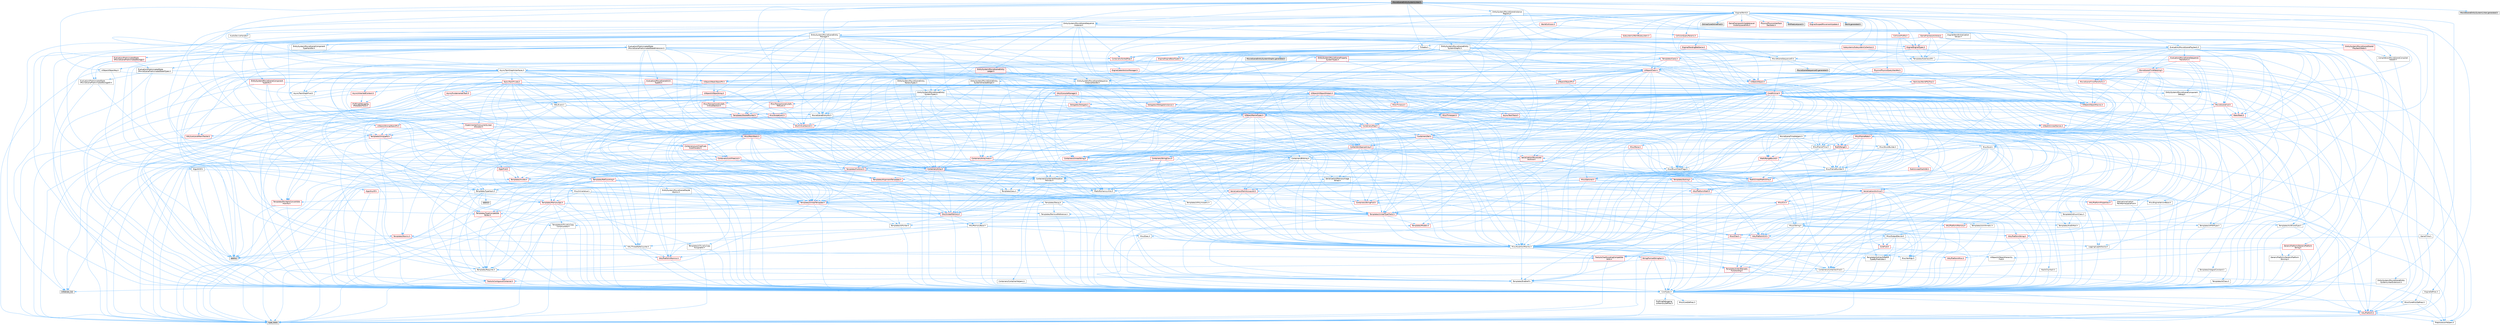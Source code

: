 digraph "MovieSceneEntitySystemLinker.h"
{
 // INTERACTIVE_SVG=YES
 // LATEX_PDF_SIZE
  bgcolor="transparent";
  edge [fontname=Helvetica,fontsize=10,labelfontname=Helvetica,labelfontsize=10];
  node [fontname=Helvetica,fontsize=10,shape=box,height=0.2,width=0.4];
  Node1 [id="Node000001",label="MovieSceneEntitySystemLinker.h",height=0.2,width=0.4,color="gray40", fillcolor="grey60", style="filled", fontcolor="black",tooltip=" "];
  Node1 -> Node2 [id="edge1_Node000001_Node000002",color="steelblue1",style="solid",tooltip=" "];
  Node2 [id="Node000002",label="MovieSceneEntityIDs.h",height=0.2,width=0.4,color="grey40", fillcolor="white", style="filled",URL="$db/d36/MovieSceneEntityIDs_8h.html",tooltip=" "];
  Node2 -> Node3 [id="edge2_Node000002_Node000003",color="steelblue1",style="solid",tooltip=" "];
  Node3 [id="Node000003",label="Containers/BitArray.h",height=0.2,width=0.4,color="grey40", fillcolor="white", style="filled",URL="$d1/de4/BitArray_8h.html",tooltip=" "];
  Node3 -> Node4 [id="edge3_Node000003_Node000004",color="steelblue1",style="solid",tooltip=" "];
  Node4 [id="Node000004",label="Containers/ContainerAllocation\lPolicies.h",height=0.2,width=0.4,color="grey40", fillcolor="white", style="filled",URL="$d7/dff/ContainerAllocationPolicies_8h.html",tooltip=" "];
  Node4 -> Node5 [id="edge4_Node000004_Node000005",color="steelblue1",style="solid",tooltip=" "];
  Node5 [id="Node000005",label="CoreTypes.h",height=0.2,width=0.4,color="grey40", fillcolor="white", style="filled",URL="$dc/dec/CoreTypes_8h.html",tooltip=" "];
  Node5 -> Node6 [id="edge5_Node000005_Node000006",color="steelblue1",style="solid",tooltip=" "];
  Node6 [id="Node000006",label="HAL/Platform.h",height=0.2,width=0.4,color="red", fillcolor="#FFF0F0", style="filled",URL="$d9/dd0/Platform_8h.html",tooltip=" "];
  Node6 -> Node9 [id="edge6_Node000006_Node000009",color="steelblue1",style="solid",tooltip=" "];
  Node9 [id="Node000009",label="type_traits",height=0.2,width=0.4,color="grey60", fillcolor="#E0E0E0", style="filled",tooltip=" "];
  Node6 -> Node10 [id="edge7_Node000006_Node000010",color="steelblue1",style="solid",tooltip=" "];
  Node10 [id="Node000010",label="PreprocessorHelpers.h",height=0.2,width=0.4,color="grey40", fillcolor="white", style="filled",URL="$db/ddb/PreprocessorHelpers_8h.html",tooltip=" "];
  Node5 -> Node16 [id="edge8_Node000005_Node000016",color="steelblue1",style="solid",tooltip=" "];
  Node16 [id="Node000016",label="ProfilingDebugging\l/UMemoryDefines.h",height=0.2,width=0.4,color="grey40", fillcolor="white", style="filled",URL="$d2/da2/UMemoryDefines_8h.html",tooltip=" "];
  Node5 -> Node17 [id="edge9_Node000005_Node000017",color="steelblue1",style="solid",tooltip=" "];
  Node17 [id="Node000017",label="Misc/CoreMiscDefines.h",height=0.2,width=0.4,color="grey40", fillcolor="white", style="filled",URL="$da/d38/CoreMiscDefines_8h.html",tooltip=" "];
  Node17 -> Node6 [id="edge10_Node000017_Node000006",color="steelblue1",style="solid",tooltip=" "];
  Node17 -> Node10 [id="edge11_Node000017_Node000010",color="steelblue1",style="solid",tooltip=" "];
  Node5 -> Node18 [id="edge12_Node000005_Node000018",color="steelblue1",style="solid",tooltip=" "];
  Node18 [id="Node000018",label="Misc/CoreDefines.h",height=0.2,width=0.4,color="grey40", fillcolor="white", style="filled",URL="$d3/dd2/CoreDefines_8h.html",tooltip=" "];
  Node4 -> Node19 [id="edge13_Node000004_Node000019",color="steelblue1",style="solid",tooltip=" "];
  Node19 [id="Node000019",label="Containers/ContainerHelpers.h",height=0.2,width=0.4,color="grey40", fillcolor="white", style="filled",URL="$d7/d33/ContainerHelpers_8h.html",tooltip=" "];
  Node19 -> Node5 [id="edge14_Node000019_Node000005",color="steelblue1",style="solid",tooltip=" "];
  Node4 -> Node4 [id="edge15_Node000004_Node000004",color="steelblue1",style="solid",tooltip=" "];
  Node4 -> Node20 [id="edge16_Node000004_Node000020",color="steelblue1",style="solid",tooltip=" "];
  Node20 [id="Node000020",label="HAL/PlatformMath.h",height=0.2,width=0.4,color="red", fillcolor="#FFF0F0", style="filled",URL="$dc/d53/PlatformMath_8h.html",tooltip=" "];
  Node20 -> Node5 [id="edge17_Node000020_Node000005",color="steelblue1",style="solid",tooltip=" "];
  Node4 -> Node90 [id="edge18_Node000004_Node000090",color="steelblue1",style="solid",tooltip=" "];
  Node90 [id="Node000090",label="HAL/UnrealMemory.h",height=0.2,width=0.4,color="red", fillcolor="#FFF0F0", style="filled",URL="$d9/d96/UnrealMemory_8h.html",tooltip=" "];
  Node90 -> Node5 [id="edge19_Node000090_Node000005",color="steelblue1",style="solid",tooltip=" "];
  Node90 -> Node94 [id="edge20_Node000090_Node000094",color="steelblue1",style="solid",tooltip=" "];
  Node94 [id="Node000094",label="HAL/MemoryBase.h",height=0.2,width=0.4,color="grey40", fillcolor="white", style="filled",URL="$d6/d9f/MemoryBase_8h.html",tooltip=" "];
  Node94 -> Node5 [id="edge21_Node000094_Node000005",color="steelblue1",style="solid",tooltip=" "];
  Node94 -> Node58 [id="edge22_Node000094_Node000058",color="steelblue1",style="solid",tooltip=" "];
  Node58 [id="Node000058",label="HAL/PlatformAtomics.h",height=0.2,width=0.4,color="red", fillcolor="#FFF0F0", style="filled",URL="$d3/d36/PlatformAtomics_8h.html",tooltip=" "];
  Node58 -> Node5 [id="edge23_Node000058_Node000005",color="steelblue1",style="solid",tooltip=" "];
  Node94 -> Node26 [id="edge24_Node000094_Node000026",color="steelblue1",style="solid",tooltip=" "];
  Node26 [id="Node000026",label="HAL/PlatformCrt.h",height=0.2,width=0.4,color="red", fillcolor="#FFF0F0", style="filled",URL="$d8/d75/PlatformCrt_8h.html",tooltip=" "];
  Node94 -> Node95 [id="edge25_Node000094_Node000095",color="steelblue1",style="solid",tooltip=" "];
  Node95 [id="Node000095",label="Misc/Exec.h",height=0.2,width=0.4,color="grey40", fillcolor="white", style="filled",URL="$de/ddb/Exec_8h.html",tooltip=" "];
  Node95 -> Node5 [id="edge26_Node000095_Node000005",color="steelblue1",style="solid",tooltip=" "];
  Node95 -> Node42 [id="edge27_Node000095_Node000042",color="steelblue1",style="solid",tooltip=" "];
  Node42 [id="Node000042",label="Misc/AssertionMacros.h",height=0.2,width=0.4,color="grey40", fillcolor="white", style="filled",URL="$d0/dfa/AssertionMacros_8h.html",tooltip=" "];
  Node42 -> Node5 [id="edge28_Node000042_Node000005",color="steelblue1",style="solid",tooltip=" "];
  Node42 -> Node6 [id="edge29_Node000042_Node000006",color="steelblue1",style="solid",tooltip=" "];
  Node42 -> Node43 [id="edge30_Node000042_Node000043",color="steelblue1",style="solid",tooltip=" "];
  Node43 [id="Node000043",label="HAL/PlatformMisc.h",height=0.2,width=0.4,color="red", fillcolor="#FFF0F0", style="filled",URL="$d0/df5/PlatformMisc_8h.html",tooltip=" "];
  Node43 -> Node5 [id="edge31_Node000043_Node000005",color="steelblue1",style="solid",tooltip=" "];
  Node42 -> Node10 [id="edge32_Node000042_Node000010",color="steelblue1",style="solid",tooltip=" "];
  Node42 -> Node65 [id="edge33_Node000042_Node000065",color="steelblue1",style="solid",tooltip=" "];
  Node65 [id="Node000065",label="Templates/EnableIf.h",height=0.2,width=0.4,color="grey40", fillcolor="white", style="filled",URL="$d7/d60/EnableIf_8h.html",tooltip=" "];
  Node65 -> Node5 [id="edge34_Node000065_Node000005",color="steelblue1",style="solid",tooltip=" "];
  Node42 -> Node66 [id="edge35_Node000042_Node000066",color="steelblue1",style="solid",tooltip=" "];
  Node66 [id="Node000066",label="Templates/IsArrayOrRefOf\lTypeByPredicate.h",height=0.2,width=0.4,color="grey40", fillcolor="white", style="filled",URL="$d6/da1/IsArrayOrRefOfTypeByPredicate_8h.html",tooltip=" "];
  Node66 -> Node5 [id="edge36_Node000066_Node000005",color="steelblue1",style="solid",tooltip=" "];
  Node42 -> Node67 [id="edge37_Node000042_Node000067",color="steelblue1",style="solid",tooltip=" "];
  Node67 [id="Node000067",label="Templates/IsValidVariadic\lFunctionArg.h",height=0.2,width=0.4,color="red", fillcolor="#FFF0F0", style="filled",URL="$d0/dc8/IsValidVariadicFunctionArg_8h.html",tooltip=" "];
  Node67 -> Node5 [id="edge38_Node000067_Node000005",color="steelblue1",style="solid",tooltip=" "];
  Node67 -> Node9 [id="edge39_Node000067_Node000009",color="steelblue1",style="solid",tooltip=" "];
  Node42 -> Node69 [id="edge40_Node000042_Node000069",color="steelblue1",style="solid",tooltip=" "];
  Node69 [id="Node000069",label="Traits/IsCharEncodingCompatible\lWith.h",height=0.2,width=0.4,color="red", fillcolor="#FFF0F0", style="filled",URL="$df/dd1/IsCharEncodingCompatibleWith_8h.html",tooltip=" "];
  Node69 -> Node9 [id="edge41_Node000069_Node000009",color="steelblue1",style="solid",tooltip=" "];
  Node42 -> Node71 [id="edge42_Node000042_Node000071",color="steelblue1",style="solid",tooltip=" "];
  Node71 [id="Node000071",label="Misc/VarArgs.h",height=0.2,width=0.4,color="grey40", fillcolor="white", style="filled",URL="$d5/d6f/VarArgs_8h.html",tooltip=" "];
  Node71 -> Node5 [id="edge43_Node000071_Node000005",color="steelblue1",style="solid",tooltip=" "];
  Node42 -> Node72 [id="edge44_Node000042_Node000072",color="steelblue1",style="solid",tooltip=" "];
  Node72 [id="Node000072",label="String/FormatStringSan.h",height=0.2,width=0.4,color="red", fillcolor="#FFF0F0", style="filled",URL="$d3/d8b/FormatStringSan_8h.html",tooltip=" "];
  Node72 -> Node9 [id="edge45_Node000072_Node000009",color="steelblue1",style="solid",tooltip=" "];
  Node72 -> Node5 [id="edge46_Node000072_Node000005",color="steelblue1",style="solid",tooltip=" "];
  Node72 -> Node73 [id="edge47_Node000072_Node000073",color="steelblue1",style="solid",tooltip=" "];
  Node73 [id="Node000073",label="Templates/Requires.h",height=0.2,width=0.4,color="grey40", fillcolor="white", style="filled",URL="$dc/d96/Requires_8h.html",tooltip=" "];
  Node73 -> Node65 [id="edge48_Node000073_Node000065",color="steelblue1",style="solid",tooltip=" "];
  Node73 -> Node9 [id="edge49_Node000073_Node000009",color="steelblue1",style="solid",tooltip=" "];
  Node72 -> Node67 [id="edge50_Node000072_Node000067",color="steelblue1",style="solid",tooltip=" "];
  Node72 -> Node22 [id="edge51_Node000072_Node000022",color="steelblue1",style="solid",tooltip=" "];
  Node22 [id="Node000022",label="Containers/ContainersFwd.h",height=0.2,width=0.4,color="grey40", fillcolor="white", style="filled",URL="$d4/d0a/ContainersFwd_8h.html",tooltip=" "];
  Node22 -> Node6 [id="edge52_Node000022_Node000006",color="steelblue1",style="solid",tooltip=" "];
  Node22 -> Node5 [id="edge53_Node000022_Node000005",color="steelblue1",style="solid",tooltip=" "];
  Node22 -> Node23 [id="edge54_Node000022_Node000023",color="steelblue1",style="solid",tooltip=" "];
  Node23 [id="Node000023",label="Traits/IsContiguousContainer.h",height=0.2,width=0.4,color="red", fillcolor="#FFF0F0", style="filled",URL="$d5/d3c/IsContiguousContainer_8h.html",tooltip=" "];
  Node23 -> Node5 [id="edge55_Node000023_Node000005",color="steelblue1",style="solid",tooltip=" "];
  Node23 -> Node25 [id="edge56_Node000023_Node000025",color="steelblue1",style="solid",tooltip=" "];
  Node25 [id="Node000025",label="initializer_list",height=0.2,width=0.4,color="grey60", fillcolor="#E0E0E0", style="filled",tooltip=" "];
  Node42 -> Node78 [id="edge57_Node000042_Node000078",color="steelblue1",style="solid",tooltip=" "];
  Node78 [id="Node000078",label="atomic",height=0.2,width=0.4,color="grey60", fillcolor="#E0E0E0", style="filled",tooltip=" "];
  Node94 -> Node96 [id="edge58_Node000094_Node000096",color="steelblue1",style="solid",tooltip=" "];
  Node96 [id="Node000096",label="Misc/OutputDevice.h",height=0.2,width=0.4,color="grey40", fillcolor="white", style="filled",URL="$d7/d32/OutputDevice_8h.html",tooltip=" "];
  Node96 -> Node47 [id="edge59_Node000096_Node000047",color="steelblue1",style="solid",tooltip=" "];
  Node47 [id="Node000047",label="CoreFwd.h",height=0.2,width=0.4,color="red", fillcolor="#FFF0F0", style="filled",URL="$d1/d1e/CoreFwd_8h.html",tooltip=" "];
  Node47 -> Node5 [id="edge60_Node000047_Node000005",color="steelblue1",style="solid",tooltip=" "];
  Node47 -> Node22 [id="edge61_Node000047_Node000022",color="steelblue1",style="solid",tooltip=" "];
  Node47 -> Node49 [id="edge62_Node000047_Node000049",color="steelblue1",style="solid",tooltip=" "];
  Node49 [id="Node000049",label="UObject/UObjectHierarchy\lFwd.h",height=0.2,width=0.4,color="grey40", fillcolor="white", style="filled",URL="$d3/d13/UObjectHierarchyFwd_8h.html",tooltip=" "];
  Node96 -> Node5 [id="edge63_Node000096_Node000005",color="steelblue1",style="solid",tooltip=" "];
  Node96 -> Node97 [id="edge64_Node000096_Node000097",color="steelblue1",style="solid",tooltip=" "];
  Node97 [id="Node000097",label="Logging/LogVerbosity.h",height=0.2,width=0.4,color="grey40", fillcolor="white", style="filled",URL="$d2/d8f/LogVerbosity_8h.html",tooltip=" "];
  Node97 -> Node5 [id="edge65_Node000097_Node000005",color="steelblue1",style="solid",tooltip=" "];
  Node96 -> Node71 [id="edge66_Node000096_Node000071",color="steelblue1",style="solid",tooltip=" "];
  Node96 -> Node66 [id="edge67_Node000096_Node000066",color="steelblue1",style="solid",tooltip=" "];
  Node96 -> Node67 [id="edge68_Node000096_Node000067",color="steelblue1",style="solid",tooltip=" "];
  Node96 -> Node69 [id="edge69_Node000096_Node000069",color="steelblue1",style="solid",tooltip=" "];
  Node94 -> Node98 [id="edge70_Node000094_Node000098",color="steelblue1",style="solid",tooltip=" "];
  Node98 [id="Node000098",label="Templates/Atomic.h",height=0.2,width=0.4,color="red", fillcolor="#FFF0F0", style="filled",URL="$d3/d91/Atomic_8h.html",tooltip=" "];
  Node98 -> Node99 [id="edge71_Node000098_Node000099",color="steelblue1",style="solid",tooltip=" "];
  Node99 [id="Node000099",label="HAL/ThreadSafeCounter.h",height=0.2,width=0.4,color="grey40", fillcolor="white", style="filled",URL="$dc/dc9/ThreadSafeCounter_8h.html",tooltip=" "];
  Node99 -> Node5 [id="edge72_Node000099_Node000005",color="steelblue1",style="solid",tooltip=" "];
  Node99 -> Node58 [id="edge73_Node000099_Node000058",color="steelblue1",style="solid",tooltip=" "];
  Node98 -> Node78 [id="edge74_Node000098_Node000078",color="steelblue1",style="solid",tooltip=" "];
  Node90 -> Node104 [id="edge75_Node000090_Node000104",color="steelblue1",style="solid",tooltip=" "];
  Node104 [id="Node000104",label="HAL/PlatformMemory.h",height=0.2,width=0.4,color="red", fillcolor="#FFF0F0", style="filled",URL="$de/d68/PlatformMemory_8h.html",tooltip=" "];
  Node104 -> Node5 [id="edge76_Node000104_Node000005",color="steelblue1",style="solid",tooltip=" "];
  Node90 -> Node41 [id="edge77_Node000090_Node000041",color="steelblue1",style="solid",tooltip=" "];
  Node41 [id="Node000041",label="Templates/IsPointer.h",height=0.2,width=0.4,color="grey40", fillcolor="white", style="filled",URL="$d7/d05/IsPointer_8h.html",tooltip=" "];
  Node41 -> Node5 [id="edge78_Node000041_Node000005",color="steelblue1",style="solid",tooltip=" "];
  Node4 -> Node51 [id="edge79_Node000004_Node000051",color="steelblue1",style="solid",tooltip=" "];
  Node51 [id="Node000051",label="Math/NumericLimits.h",height=0.2,width=0.4,color="grey40", fillcolor="white", style="filled",URL="$df/d1b/NumericLimits_8h.html",tooltip=" "];
  Node51 -> Node5 [id="edge80_Node000051_Node000005",color="steelblue1",style="solid",tooltip=" "];
  Node4 -> Node42 [id="edge81_Node000004_Node000042",color="steelblue1",style="solid",tooltip=" "];
  Node4 -> Node107 [id="edge82_Node000004_Node000107",color="steelblue1",style="solid",tooltip=" "];
  Node107 [id="Node000107",label="Templates/IsPolymorphic.h",height=0.2,width=0.4,color="grey40", fillcolor="white", style="filled",URL="$dc/d20/IsPolymorphic_8h.html",tooltip=" "];
  Node4 -> Node108 [id="edge83_Node000004_Node000108",color="steelblue1",style="solid",tooltip=" "];
  Node108 [id="Node000108",label="Templates/MemoryOps.h",height=0.2,width=0.4,color="red", fillcolor="#FFF0F0", style="filled",URL="$db/dea/MemoryOps_8h.html",tooltip=" "];
  Node108 -> Node5 [id="edge84_Node000108_Node000005",color="steelblue1",style="solid",tooltip=" "];
  Node108 -> Node90 [id="edge85_Node000108_Node000090",color="steelblue1",style="solid",tooltip=" "];
  Node108 -> Node102 [id="edge86_Node000108_Node000102",color="steelblue1",style="solid",tooltip=" "];
  Node102 [id="Node000102",label="Templates/IsTriviallyCopy\lAssignable.h",height=0.2,width=0.4,color="grey40", fillcolor="white", style="filled",URL="$d2/df2/IsTriviallyCopyAssignable_8h.html",tooltip=" "];
  Node102 -> Node5 [id="edge87_Node000102_Node000005",color="steelblue1",style="solid",tooltip=" "];
  Node102 -> Node9 [id="edge88_Node000102_Node000009",color="steelblue1",style="solid",tooltip=" "];
  Node108 -> Node83 [id="edge89_Node000108_Node000083",color="steelblue1",style="solid",tooltip=" "];
  Node83 [id="Node000083",label="Templates/IsTriviallyCopy\lConstructible.h",height=0.2,width=0.4,color="grey40", fillcolor="white", style="filled",URL="$d3/d78/IsTriviallyCopyConstructible_8h.html",tooltip=" "];
  Node83 -> Node5 [id="edge90_Node000083_Node000005",color="steelblue1",style="solid",tooltip=" "];
  Node83 -> Node9 [id="edge91_Node000083_Node000009",color="steelblue1",style="solid",tooltip=" "];
  Node108 -> Node73 [id="edge92_Node000108_Node000073",color="steelblue1",style="solid",tooltip=" "];
  Node108 -> Node40 [id="edge93_Node000108_Node000040",color="steelblue1",style="solid",tooltip=" "];
  Node40 [id="Node000040",label="Templates/UnrealTypeTraits.h",height=0.2,width=0.4,color="red", fillcolor="#FFF0F0", style="filled",URL="$d2/d2d/UnrealTypeTraits_8h.html",tooltip=" "];
  Node40 -> Node5 [id="edge94_Node000040_Node000005",color="steelblue1",style="solid",tooltip=" "];
  Node40 -> Node41 [id="edge95_Node000040_Node000041",color="steelblue1",style="solid",tooltip=" "];
  Node40 -> Node42 [id="edge96_Node000040_Node000042",color="steelblue1",style="solid",tooltip=" "];
  Node40 -> Node36 [id="edge97_Node000040_Node000036",color="steelblue1",style="solid",tooltip=" "];
  Node36 [id="Node000036",label="Templates/AndOrNot.h",height=0.2,width=0.4,color="grey40", fillcolor="white", style="filled",URL="$db/d0a/AndOrNot_8h.html",tooltip=" "];
  Node36 -> Node5 [id="edge98_Node000036_Node000005",color="steelblue1",style="solid",tooltip=" "];
  Node40 -> Node65 [id="edge99_Node000040_Node000065",color="steelblue1",style="solid",tooltip=" "];
  Node40 -> Node79 [id="edge100_Node000040_Node000079",color="steelblue1",style="solid",tooltip=" "];
  Node79 [id="Node000079",label="Templates/IsArithmetic.h",height=0.2,width=0.4,color="grey40", fillcolor="white", style="filled",URL="$d2/d5d/IsArithmetic_8h.html",tooltip=" "];
  Node79 -> Node5 [id="edge101_Node000079_Node000005",color="steelblue1",style="solid",tooltip=" "];
  Node40 -> Node80 [id="edge102_Node000040_Node000080",color="steelblue1",style="solid",tooltip=" "];
  Node80 [id="Node000080",label="Templates/Models.h",height=0.2,width=0.4,color="red", fillcolor="#FFF0F0", style="filled",URL="$d3/d0c/Models_8h.html",tooltip=" "];
  Node40 -> Node81 [id="edge103_Node000040_Node000081",color="steelblue1",style="solid",tooltip=" "];
  Node81 [id="Node000081",label="Templates/IsPODType.h",height=0.2,width=0.4,color="grey40", fillcolor="white", style="filled",URL="$d7/db1/IsPODType_8h.html",tooltip=" "];
  Node81 -> Node5 [id="edge104_Node000081_Node000005",color="steelblue1",style="solid",tooltip=" "];
  Node40 -> Node82 [id="edge105_Node000040_Node000082",color="steelblue1",style="solid",tooltip=" "];
  Node82 [id="Node000082",label="Templates/IsUECoreType.h",height=0.2,width=0.4,color="grey40", fillcolor="white", style="filled",URL="$d1/db8/IsUECoreType_8h.html",tooltip=" "];
  Node82 -> Node5 [id="edge106_Node000082_Node000005",color="steelblue1",style="solid",tooltip=" "];
  Node82 -> Node9 [id="edge107_Node000082_Node000009",color="steelblue1",style="solid",tooltip=" "];
  Node40 -> Node83 [id="edge108_Node000040_Node000083",color="steelblue1",style="solid",tooltip=" "];
  Node108 -> Node9 [id="edge109_Node000108_Node000009",color="steelblue1",style="solid",tooltip=" "];
  Node4 -> Node87 [id="edge110_Node000004_Node000087",color="steelblue1",style="solid",tooltip=" "];
  Node87 [id="Node000087",label="Templates/TypeCompatible\lBytes.h",height=0.2,width=0.4,color="red", fillcolor="#FFF0F0", style="filled",URL="$df/d0a/TypeCompatibleBytes_8h.html",tooltip=" "];
  Node87 -> Node5 [id="edge111_Node000087_Node000005",color="steelblue1",style="solid",tooltip=" "];
  Node87 -> Node9 [id="edge112_Node000087_Node000009",color="steelblue1",style="solid",tooltip=" "];
  Node4 -> Node9 [id="edge113_Node000004_Node000009",color="steelblue1",style="solid",tooltip=" "];
  Node3 -> Node5 [id="edge114_Node000003_Node000005",color="steelblue1",style="solid",tooltip=" "];
  Node3 -> Node58 [id="edge115_Node000003_Node000058",color="steelblue1",style="solid",tooltip=" "];
  Node3 -> Node90 [id="edge116_Node000003_Node000090",color="steelblue1",style="solid",tooltip=" "];
  Node3 -> Node110 [id="edge117_Node000003_Node000110",color="steelblue1",style="solid",tooltip=" "];
  Node110 [id="Node000110",label="Math/UnrealMathUtility.h",height=0.2,width=0.4,color="red", fillcolor="#FFF0F0", style="filled",URL="$db/db8/UnrealMathUtility_8h.html",tooltip=" "];
  Node110 -> Node5 [id="edge118_Node000110_Node000005",color="steelblue1",style="solid",tooltip=" "];
  Node110 -> Node42 [id="edge119_Node000110_Node000042",color="steelblue1",style="solid",tooltip=" "];
  Node110 -> Node20 [id="edge120_Node000110_Node000020",color="steelblue1",style="solid",tooltip=" "];
  Node110 -> Node73 [id="edge121_Node000110_Node000073",color="steelblue1",style="solid",tooltip=" "];
  Node3 -> Node42 [id="edge122_Node000003_Node000042",color="steelblue1",style="solid",tooltip=" "];
  Node3 -> Node53 [id="edge123_Node000003_Node000053",color="steelblue1",style="solid",tooltip=" "];
  Node53 [id="Node000053",label="Misc/EnumClassFlags.h",height=0.2,width=0.4,color="grey40", fillcolor="white", style="filled",URL="$d8/de7/EnumClassFlags_8h.html",tooltip=" "];
  Node3 -> Node111 [id="edge124_Node000003_Node000111",color="steelblue1",style="solid",tooltip=" "];
  Node111 [id="Node000111",label="Serialization/Archive.h",height=0.2,width=0.4,color="red", fillcolor="#FFF0F0", style="filled",URL="$d7/d3b/Archive_8h.html",tooltip=" "];
  Node111 -> Node47 [id="edge125_Node000111_Node000047",color="steelblue1",style="solid",tooltip=" "];
  Node111 -> Node5 [id="edge126_Node000111_Node000005",color="steelblue1",style="solid",tooltip=" "];
  Node111 -> Node112 [id="edge127_Node000111_Node000112",color="steelblue1",style="solid",tooltip=" "];
  Node112 [id="Node000112",label="HAL/PlatformProperties.h",height=0.2,width=0.4,color="red", fillcolor="#FFF0F0", style="filled",URL="$d9/db0/PlatformProperties_8h.html",tooltip=" "];
  Node112 -> Node5 [id="edge128_Node000112_Node000005",color="steelblue1",style="solid",tooltip=" "];
  Node111 -> Node115 [id="edge129_Node000111_Node000115",color="steelblue1",style="solid",tooltip=" "];
  Node115 [id="Node000115",label="Internationalization\l/TextNamespaceFwd.h",height=0.2,width=0.4,color="grey40", fillcolor="white", style="filled",URL="$d8/d97/TextNamespaceFwd_8h.html",tooltip=" "];
  Node115 -> Node5 [id="edge130_Node000115_Node000005",color="steelblue1",style="solid",tooltip=" "];
  Node111 -> Node42 [id="edge131_Node000111_Node000042",color="steelblue1",style="solid",tooltip=" "];
  Node111 -> Node116 [id="edge132_Node000111_Node000116",color="steelblue1",style="solid",tooltip=" "];
  Node116 [id="Node000116",label="Misc/EngineVersionBase.h",height=0.2,width=0.4,color="grey40", fillcolor="white", style="filled",URL="$d5/d2b/EngineVersionBase_8h.html",tooltip=" "];
  Node116 -> Node5 [id="edge133_Node000116_Node000005",color="steelblue1",style="solid",tooltip=" "];
  Node111 -> Node71 [id="edge134_Node000111_Node000071",color="steelblue1",style="solid",tooltip=" "];
  Node111 -> Node65 [id="edge135_Node000111_Node000065",color="steelblue1",style="solid",tooltip=" "];
  Node111 -> Node66 [id="edge136_Node000111_Node000066",color="steelblue1",style="solid",tooltip=" "];
  Node111 -> Node119 [id="edge137_Node000111_Node000119",color="steelblue1",style="solid",tooltip=" "];
  Node119 [id="Node000119",label="Templates/IsEnumClass.h",height=0.2,width=0.4,color="grey40", fillcolor="white", style="filled",URL="$d7/d15/IsEnumClass_8h.html",tooltip=" "];
  Node119 -> Node5 [id="edge138_Node000119_Node000005",color="steelblue1",style="solid",tooltip=" "];
  Node119 -> Node36 [id="edge139_Node000119_Node000036",color="steelblue1",style="solid",tooltip=" "];
  Node111 -> Node67 [id="edge140_Node000111_Node000067",color="steelblue1",style="solid",tooltip=" "];
  Node111 -> Node120 [id="edge141_Node000111_Node000120",color="steelblue1",style="solid",tooltip=" "];
  Node120 [id="Node000120",label="Templates/UnrealTemplate.h",height=0.2,width=0.4,color="red", fillcolor="#FFF0F0", style="filled",URL="$d4/d24/UnrealTemplate_8h.html",tooltip=" "];
  Node120 -> Node5 [id="edge142_Node000120_Node000005",color="steelblue1",style="solid",tooltip=" "];
  Node120 -> Node41 [id="edge143_Node000120_Node000041",color="steelblue1",style="solid",tooltip=" "];
  Node120 -> Node90 [id="edge144_Node000120_Node000090",color="steelblue1",style="solid",tooltip=" "];
  Node120 -> Node40 [id="edge145_Node000120_Node000040",color="steelblue1",style="solid",tooltip=" "];
  Node120 -> Node38 [id="edge146_Node000120_Node000038",color="steelblue1",style="solid",tooltip=" "];
  Node38 [id="Node000038",label="Templates/RemoveReference.h",height=0.2,width=0.4,color="grey40", fillcolor="white", style="filled",URL="$da/dbe/RemoveReference_8h.html",tooltip=" "];
  Node38 -> Node5 [id="edge147_Node000038_Node000005",color="steelblue1",style="solid",tooltip=" "];
  Node120 -> Node73 [id="edge148_Node000120_Node000073",color="steelblue1",style="solid",tooltip=" "];
  Node120 -> Node87 [id="edge149_Node000120_Node000087",color="steelblue1",style="solid",tooltip=" "];
  Node120 -> Node23 [id="edge150_Node000120_Node000023",color="steelblue1",style="solid",tooltip=" "];
  Node120 -> Node9 [id="edge151_Node000120_Node000009",color="steelblue1",style="solid",tooltip=" "];
  Node111 -> Node69 [id="edge152_Node000111_Node000069",color="steelblue1",style="solid",tooltip=" "];
  Node3 -> Node124 [id="edge153_Node000003_Node000124",color="steelblue1",style="solid",tooltip=" "];
  Node124 [id="Node000124",label="Serialization/MemoryImage\lWriter.h",height=0.2,width=0.4,color="grey40", fillcolor="white", style="filled",URL="$d0/d08/MemoryImageWriter_8h.html",tooltip=" "];
  Node124 -> Node5 [id="edge154_Node000124_Node000005",color="steelblue1",style="solid",tooltip=" "];
  Node124 -> Node125 [id="edge155_Node000124_Node000125",color="steelblue1",style="solid",tooltip=" "];
  Node125 [id="Node000125",label="Serialization/MemoryLayout.h",height=0.2,width=0.4,color="red", fillcolor="#FFF0F0", style="filled",URL="$d7/d66/MemoryLayout_8h.html",tooltip=" "];
  Node125 -> Node45 [id="edge156_Node000125_Node000045",color="steelblue1",style="solid",tooltip=" "];
  Node45 [id="Node000045",label="Containers/StringFwd.h",height=0.2,width=0.4,color="red", fillcolor="#FFF0F0", style="filled",URL="$df/d37/StringFwd_8h.html",tooltip=" "];
  Node45 -> Node5 [id="edge157_Node000045_Node000005",color="steelblue1",style="solid",tooltip=" "];
  Node45 -> Node23 [id="edge158_Node000045_Node000023",color="steelblue1",style="solid",tooltip=" "];
  Node125 -> Node90 [id="edge159_Node000125_Node000090",color="steelblue1",style="solid",tooltip=" "];
  Node125 -> Node65 [id="edge160_Node000125_Node000065",color="steelblue1",style="solid",tooltip=" "];
  Node125 -> Node107 [id="edge161_Node000125_Node000107",color="steelblue1",style="solid",tooltip=" "];
  Node125 -> Node80 [id="edge162_Node000125_Node000080",color="steelblue1",style="solid",tooltip=" "];
  Node125 -> Node120 [id="edge163_Node000125_Node000120",color="steelblue1",style="solid",tooltip=" "];
  Node3 -> Node125 [id="edge164_Node000003_Node000125",color="steelblue1",style="solid",tooltip=" "];
  Node3 -> Node65 [id="edge165_Node000003_Node000065",color="steelblue1",style="solid",tooltip=" "];
  Node3 -> Node138 [id="edge166_Node000003_Node000138",color="steelblue1",style="solid",tooltip=" "];
  Node138 [id="Node000138",label="Templates/Invoke.h",height=0.2,width=0.4,color="red", fillcolor="#FFF0F0", style="filled",URL="$d7/deb/Invoke_8h.html",tooltip=" "];
  Node138 -> Node5 [id="edge167_Node000138_Node000005",color="steelblue1",style="solid",tooltip=" "];
  Node138 -> Node120 [id="edge168_Node000138_Node000120",color="steelblue1",style="solid",tooltip=" "];
  Node138 -> Node9 [id="edge169_Node000138_Node000009",color="steelblue1",style="solid",tooltip=" "];
  Node3 -> Node120 [id="edge170_Node000003_Node000120",color="steelblue1",style="solid",tooltip=" "];
  Node3 -> Node40 [id="edge171_Node000003_Node000040",color="steelblue1",style="solid",tooltip=" "];
  Node2 -> Node4 [id="edge172_Node000002_Node000004",color="steelblue1",style="solid",tooltip=" "];
  Node2 -> Node5 [id="edge173_Node000002_Node000005",color="steelblue1",style="solid",tooltip=" "];
  Node2 -> Node42 [id="edge174_Node000002_Node000042",color="steelblue1",style="solid",tooltip=" "];
  Node2 -> Node140 [id="edge175_Node000002_Node000140",color="steelblue1",style="solid",tooltip=" "];
  Node140 [id="Node000140",label="Misc/Guid.h",height=0.2,width=0.4,color="grey40", fillcolor="white", style="filled",URL="$d6/d2a/Guid_8h.html",tooltip=" "];
  Node140 -> Node45 [id="edge176_Node000140_Node000045",color="steelblue1",style="solid",tooltip=" "];
  Node140 -> Node141 [id="edge177_Node000140_Node000141",color="steelblue1",style="solid",tooltip=" "];
  Node141 [id="Node000141",label="Containers/UnrealString.h",height=0.2,width=0.4,color="red", fillcolor="#FFF0F0", style="filled",URL="$d5/dba/UnrealString_8h.html",tooltip=" "];
  Node140 -> Node5 [id="edge178_Node000140_Node000005",color="steelblue1",style="solid",tooltip=" "];
  Node140 -> Node10 [id="edge179_Node000140_Node000010",color="steelblue1",style="solid",tooltip=" "];
  Node140 -> Node145 [id="edge180_Node000140_Node000145",color="steelblue1",style="solid",tooltip=" "];
  Node145 [id="Node000145",label="Hash/CityHash.h",height=0.2,width=0.4,color="grey40", fillcolor="white", style="filled",URL="$d0/d13/CityHash_8h.html",tooltip=" "];
  Node145 -> Node5 [id="edge181_Node000145_Node000005",color="steelblue1",style="solid",tooltip=" "];
  Node140 -> Node42 [id="edge182_Node000140_Node000042",color="steelblue1",style="solid",tooltip=" "];
  Node140 -> Node130 [id="edge183_Node000140_Node000130",color="steelblue1",style="solid",tooltip=" "];
  Node130 [id="Node000130",label="Misc/Crc.h",height=0.2,width=0.4,color="red", fillcolor="#FFF0F0", style="filled",URL="$d4/dd2/Crc_8h.html",tooltip=" "];
  Node130 -> Node5 [id="edge184_Node000130_Node000005",color="steelblue1",style="solid",tooltip=" "];
  Node130 -> Node92 [id="edge185_Node000130_Node000092",color="steelblue1",style="solid",tooltip=" "];
  Node92 [id="Node000092",label="HAL/PlatformString.h",height=0.2,width=0.4,color="red", fillcolor="#FFF0F0", style="filled",URL="$db/db5/PlatformString_8h.html",tooltip=" "];
  Node92 -> Node5 [id="edge186_Node000092_Node000005",color="steelblue1",style="solid",tooltip=" "];
  Node130 -> Node42 [id="edge187_Node000130_Node000042",color="steelblue1",style="solid",tooltip=" "];
  Node130 -> Node131 [id="edge188_Node000130_Node000131",color="steelblue1",style="solid",tooltip=" "];
  Node131 [id="Node000131",label="Misc/CString.h",height=0.2,width=0.4,color="grey40", fillcolor="white", style="filled",URL="$d2/d49/CString_8h.html",tooltip=" "];
  Node131 -> Node5 [id="edge189_Node000131_Node000005",color="steelblue1",style="solid",tooltip=" "];
  Node131 -> Node26 [id="edge190_Node000131_Node000026",color="steelblue1",style="solid",tooltip=" "];
  Node131 -> Node92 [id="edge191_Node000131_Node000092",color="steelblue1",style="solid",tooltip=" "];
  Node131 -> Node42 [id="edge192_Node000131_Node000042",color="steelblue1",style="solid",tooltip=" "];
  Node131 -> Node132 [id="edge193_Node000131_Node000132",color="steelblue1",style="solid",tooltip=" "];
  Node132 [id="Node000132",label="Misc/Char.h",height=0.2,width=0.4,color="red", fillcolor="#FFF0F0", style="filled",URL="$d0/d58/Char_8h.html",tooltip=" "];
  Node132 -> Node5 [id="edge194_Node000132_Node000005",color="steelblue1",style="solid",tooltip=" "];
  Node132 -> Node9 [id="edge195_Node000132_Node000009",color="steelblue1",style="solid",tooltip=" "];
  Node131 -> Node71 [id="edge196_Node000131_Node000071",color="steelblue1",style="solid",tooltip=" "];
  Node131 -> Node66 [id="edge197_Node000131_Node000066",color="steelblue1",style="solid",tooltip=" "];
  Node131 -> Node67 [id="edge198_Node000131_Node000067",color="steelblue1",style="solid",tooltip=" "];
  Node131 -> Node69 [id="edge199_Node000131_Node000069",color="steelblue1",style="solid",tooltip=" "];
  Node130 -> Node132 [id="edge200_Node000130_Node000132",color="steelblue1",style="solid",tooltip=" "];
  Node130 -> Node40 [id="edge201_Node000130_Node000040",color="steelblue1",style="solid",tooltip=" "];
  Node140 -> Node111 [id="edge202_Node000140_Node000111",color="steelblue1",style="solid",tooltip=" "];
  Node140 -> Node125 [id="edge203_Node000140_Node000125",color="steelblue1",style="solid",tooltip=" "];
  Node140 -> Node146 [id="edge204_Node000140_Node000146",color="steelblue1",style="solid",tooltip=" "];
  Node146 [id="Node000146",label="Serialization/Structured\lArchive.h",height=0.2,width=0.4,color="red", fillcolor="#FFF0F0", style="filled",URL="$d9/d1e/StructuredArchive_8h.html",tooltip=" "];
  Node146 -> Node147 [id="edge205_Node000146_Node000147",color="steelblue1",style="solid",tooltip=" "];
  Node147 [id="Node000147",label="Containers/Array.h",height=0.2,width=0.4,color="red", fillcolor="#FFF0F0", style="filled",URL="$df/dd0/Array_8h.html",tooltip=" "];
  Node147 -> Node5 [id="edge206_Node000147_Node000005",color="steelblue1",style="solid",tooltip=" "];
  Node147 -> Node42 [id="edge207_Node000147_Node000042",color="steelblue1",style="solid",tooltip=" "];
  Node147 -> Node90 [id="edge208_Node000147_Node000090",color="steelblue1",style="solid",tooltip=" "];
  Node147 -> Node40 [id="edge209_Node000147_Node000040",color="steelblue1",style="solid",tooltip=" "];
  Node147 -> Node120 [id="edge210_Node000147_Node000120",color="steelblue1",style="solid",tooltip=" "];
  Node147 -> Node4 [id="edge211_Node000147_Node000004",color="steelblue1",style="solid",tooltip=" "];
  Node147 -> Node111 [id="edge212_Node000147_Node000111",color="steelblue1",style="solid",tooltip=" "];
  Node147 -> Node124 [id="edge213_Node000147_Node000124",color="steelblue1",style="solid",tooltip=" "];
  Node147 -> Node138 [id="edge214_Node000147_Node000138",color="steelblue1",style="solid",tooltip=" "];
  Node147 -> Node159 [id="edge215_Node000147_Node000159",color="steelblue1",style="solid",tooltip=" "];
  Node159 [id="Node000159",label="Templates/Less.h",height=0.2,width=0.4,color="grey40", fillcolor="white", style="filled",URL="$de/dc8/Less_8h.html",tooltip=" "];
  Node159 -> Node5 [id="edge216_Node000159_Node000005",color="steelblue1",style="solid",tooltip=" "];
  Node159 -> Node120 [id="edge217_Node000159_Node000120",color="steelblue1",style="solid",tooltip=" "];
  Node147 -> Node73 [id="edge218_Node000147_Node000073",color="steelblue1",style="solid",tooltip=" "];
  Node147 -> Node167 [id="edge219_Node000147_Node000167",color="steelblue1",style="solid",tooltip=" "];
  Node167 [id="Node000167",label="Templates/Sorting.h",height=0.2,width=0.4,color="red", fillcolor="#FFF0F0", style="filled",URL="$d3/d9e/Sorting_8h.html",tooltip=" "];
  Node167 -> Node5 [id="edge220_Node000167_Node000005",color="steelblue1",style="solid",tooltip=" "];
  Node167 -> Node20 [id="edge221_Node000167_Node000020",color="steelblue1",style="solid",tooltip=" "];
  Node167 -> Node159 [id="edge222_Node000167_Node000159",color="steelblue1",style="solid",tooltip=" "];
  Node147 -> Node170 [id="edge223_Node000147_Node000170",color="steelblue1",style="solid",tooltip=" "];
  Node170 [id="Node000170",label="Templates/AlignmentTemplates.h",height=0.2,width=0.4,color="red", fillcolor="#FFF0F0", style="filled",URL="$dd/d32/AlignmentTemplates_8h.html",tooltip=" "];
  Node170 -> Node5 [id="edge224_Node000170_Node000005",color="steelblue1",style="solid",tooltip=" "];
  Node170 -> Node41 [id="edge225_Node000170_Node000041",color="steelblue1",style="solid",tooltip=" "];
  Node147 -> Node9 [id="edge226_Node000147_Node000009",color="steelblue1",style="solid",tooltip=" "];
  Node146 -> Node4 [id="edge227_Node000146_Node000004",color="steelblue1",style="solid",tooltip=" "];
  Node146 -> Node5 [id="edge228_Node000146_Node000005",color="steelblue1",style="solid",tooltip=" "];
  Node146 -> Node111 [id="edge229_Node000146_Node000111",color="steelblue1",style="solid",tooltip=" "];
  Node2 -> Node129 [id="edge230_Node000002_Node000129",color="steelblue1",style="solid",tooltip=" "];
  Node129 [id="Node000129",label="Templates/TypeHash.h",height=0.2,width=0.4,color="grey40", fillcolor="white", style="filled",URL="$d1/d62/TypeHash_8h.html",tooltip=" "];
  Node129 -> Node5 [id="edge231_Node000129_Node000005",color="steelblue1",style="solid",tooltip=" "];
  Node129 -> Node73 [id="edge232_Node000129_Node000073",color="steelblue1",style="solid",tooltip=" "];
  Node129 -> Node130 [id="edge233_Node000129_Node000130",color="steelblue1",style="solid",tooltip=" "];
  Node129 -> Node135 [id="edge234_Node000129_Node000135",color="steelblue1",style="solid",tooltip=" "];
  Node135 [id="Node000135",label="stdint.h",height=0.2,width=0.4,color="grey60", fillcolor="#E0E0E0", style="filled",tooltip=" "];
  Node129 -> Node9 [id="edge235_Node000129_Node000009",color="steelblue1",style="solid",tooltip=" "];
  Node2 -> Node25 [id="edge236_Node000002_Node000025",color="steelblue1",style="solid",tooltip=" "];
  Node1 -> Node186 [id="edge237_Node000001_Node000186",color="steelblue1",style="solid",tooltip=" "];
  Node186 [id="Node000186",label="MovieSceneSequenceID.h",height=0.2,width=0.4,color="grey40", fillcolor="white", style="filled",URL="$de/d78/MovieSceneSequenceID_8h.html",tooltip=" "];
  Node186 -> Node187 [id="edge238_Node000186_Node000187",color="steelblue1",style="solid",tooltip=" "];
  Node187 [id="Node000187",label="CoreMinimal.h",height=0.2,width=0.4,color="red", fillcolor="#FFF0F0", style="filled",URL="$d7/d67/CoreMinimal_8h.html",tooltip=" "];
  Node187 -> Node5 [id="edge239_Node000187_Node000005",color="steelblue1",style="solid",tooltip=" "];
  Node187 -> Node47 [id="edge240_Node000187_Node000047",color="steelblue1",style="solid",tooltip=" "];
  Node187 -> Node49 [id="edge241_Node000187_Node000049",color="steelblue1",style="solid",tooltip=" "];
  Node187 -> Node22 [id="edge242_Node000187_Node000022",color="steelblue1",style="solid",tooltip=" "];
  Node187 -> Node71 [id="edge243_Node000187_Node000071",color="steelblue1",style="solid",tooltip=" "];
  Node187 -> Node97 [id="edge244_Node000187_Node000097",color="steelblue1",style="solid",tooltip=" "];
  Node187 -> Node96 [id="edge245_Node000187_Node000096",color="steelblue1",style="solid",tooltip=" "];
  Node187 -> Node26 [id="edge246_Node000187_Node000026",color="steelblue1",style="solid",tooltip=" "];
  Node187 -> Node43 [id="edge247_Node000187_Node000043",color="steelblue1",style="solid",tooltip=" "];
  Node187 -> Node42 [id="edge248_Node000187_Node000042",color="steelblue1",style="solid",tooltip=" "];
  Node187 -> Node41 [id="edge249_Node000187_Node000041",color="steelblue1",style="solid",tooltip=" "];
  Node187 -> Node104 [id="edge250_Node000187_Node000104",color="steelblue1",style="solid",tooltip=" "];
  Node187 -> Node58 [id="edge251_Node000187_Node000058",color="steelblue1",style="solid",tooltip=" "];
  Node187 -> Node95 [id="edge252_Node000187_Node000095",color="steelblue1",style="solid",tooltip=" "];
  Node187 -> Node94 [id="edge253_Node000187_Node000094",color="steelblue1",style="solid",tooltip=" "];
  Node187 -> Node90 [id="edge254_Node000187_Node000090",color="steelblue1",style="solid",tooltip=" "];
  Node187 -> Node79 [id="edge255_Node000187_Node000079",color="steelblue1",style="solid",tooltip=" "];
  Node187 -> Node36 [id="edge256_Node000187_Node000036",color="steelblue1",style="solid",tooltip=" "];
  Node187 -> Node81 [id="edge257_Node000187_Node000081",color="steelblue1",style="solid",tooltip=" "];
  Node187 -> Node82 [id="edge258_Node000187_Node000082",color="steelblue1",style="solid",tooltip=" "];
  Node187 -> Node83 [id="edge259_Node000187_Node000083",color="steelblue1",style="solid",tooltip=" "];
  Node187 -> Node40 [id="edge260_Node000187_Node000040",color="steelblue1",style="solid",tooltip=" "];
  Node187 -> Node65 [id="edge261_Node000187_Node000065",color="steelblue1",style="solid",tooltip=" "];
  Node187 -> Node38 [id="edge262_Node000187_Node000038",color="steelblue1",style="solid",tooltip=" "];
  Node187 -> Node188 [id="edge263_Node000187_Node000188",color="steelblue1",style="solid",tooltip=" "];
  Node188 [id="Node000188",label="Templates/IntegralConstant.h",height=0.2,width=0.4,color="grey40", fillcolor="white", style="filled",URL="$db/d1b/IntegralConstant_8h.html",tooltip=" "];
  Node188 -> Node5 [id="edge264_Node000188_Node000005",color="steelblue1",style="solid",tooltip=" "];
  Node187 -> Node189 [id="edge265_Node000187_Node000189",color="steelblue1",style="solid",tooltip=" "];
  Node189 [id="Node000189",label="Templates/IsClass.h",height=0.2,width=0.4,color="grey40", fillcolor="white", style="filled",URL="$db/dcb/IsClass_8h.html",tooltip=" "];
  Node189 -> Node5 [id="edge266_Node000189_Node000005",color="steelblue1",style="solid",tooltip=" "];
  Node187 -> Node87 [id="edge267_Node000187_Node000087",color="steelblue1",style="solid",tooltip=" "];
  Node187 -> Node23 [id="edge268_Node000187_Node000023",color="steelblue1",style="solid",tooltip=" "];
  Node187 -> Node120 [id="edge269_Node000187_Node000120",color="steelblue1",style="solid",tooltip=" "];
  Node187 -> Node51 [id="edge270_Node000187_Node000051",color="steelblue1",style="solid",tooltip=" "];
  Node187 -> Node20 [id="edge271_Node000187_Node000020",color="steelblue1",style="solid",tooltip=" "];
  Node187 -> Node102 [id="edge272_Node000187_Node000102",color="steelblue1",style="solid",tooltip=" "];
  Node187 -> Node108 [id="edge273_Node000187_Node000108",color="steelblue1",style="solid",tooltip=" "];
  Node187 -> Node4 [id="edge274_Node000187_Node000004",color="steelblue1",style="solid",tooltip=" "];
  Node187 -> Node119 [id="edge275_Node000187_Node000119",color="steelblue1",style="solid",tooltip=" "];
  Node187 -> Node112 [id="edge276_Node000187_Node000112",color="steelblue1",style="solid",tooltip=" "];
  Node187 -> Node116 [id="edge277_Node000187_Node000116",color="steelblue1",style="solid",tooltip=" "];
  Node187 -> Node115 [id="edge278_Node000187_Node000115",color="steelblue1",style="solid",tooltip=" "];
  Node187 -> Node111 [id="edge279_Node000187_Node000111",color="steelblue1",style="solid",tooltip=" "];
  Node187 -> Node159 [id="edge280_Node000187_Node000159",color="steelblue1",style="solid",tooltip=" "];
  Node187 -> Node167 [id="edge281_Node000187_Node000167",color="steelblue1",style="solid",tooltip=" "];
  Node187 -> Node132 [id="edge282_Node000187_Node000132",color="steelblue1",style="solid",tooltip=" "];
  Node187 -> Node190 [id="edge283_Node000187_Node000190",color="steelblue1",style="solid",tooltip=" "];
  Node190 [id="Node000190",label="GenericPlatform/GenericPlatform\lStricmp.h",height=0.2,width=0.4,color="grey40", fillcolor="white", style="filled",URL="$d2/d86/GenericPlatformStricmp_8h.html",tooltip=" "];
  Node190 -> Node5 [id="edge284_Node000190_Node000005",color="steelblue1",style="solid",tooltip=" "];
  Node187 -> Node191 [id="edge285_Node000187_Node000191",color="steelblue1",style="solid",tooltip=" "];
  Node191 [id="Node000191",label="GenericPlatform/GenericPlatform\lString.h",height=0.2,width=0.4,color="red", fillcolor="#FFF0F0", style="filled",URL="$dd/d20/GenericPlatformString_8h.html",tooltip=" "];
  Node191 -> Node5 [id="edge286_Node000191_Node000005",color="steelblue1",style="solid",tooltip=" "];
  Node191 -> Node190 [id="edge287_Node000191_Node000190",color="steelblue1",style="solid",tooltip=" "];
  Node191 -> Node65 [id="edge288_Node000191_Node000065",color="steelblue1",style="solid",tooltip=" "];
  Node191 -> Node69 [id="edge289_Node000191_Node000069",color="steelblue1",style="solid",tooltip=" "];
  Node191 -> Node9 [id="edge290_Node000191_Node000009",color="steelblue1",style="solid",tooltip=" "];
  Node187 -> Node92 [id="edge291_Node000187_Node000092",color="steelblue1",style="solid",tooltip=" "];
  Node187 -> Node131 [id="edge292_Node000187_Node000131",color="steelblue1",style="solid",tooltip=" "];
  Node187 -> Node130 [id="edge293_Node000187_Node000130",color="steelblue1",style="solid",tooltip=" "];
  Node187 -> Node110 [id="edge294_Node000187_Node000110",color="steelblue1",style="solid",tooltip=" "];
  Node187 -> Node141 [id="edge295_Node000187_Node000141",color="steelblue1",style="solid",tooltip=" "];
  Node187 -> Node147 [id="edge296_Node000187_Node000147",color="steelblue1",style="solid",tooltip=" "];
  Node187 -> Node194 [id="edge297_Node000187_Node000194",color="steelblue1",style="solid",tooltip=" "];
  Node194 [id="Node000194",label="Misc/FrameNumber.h",height=0.2,width=0.4,color="grey40", fillcolor="white", style="filled",URL="$dd/dbd/FrameNumber_8h.html",tooltip=" "];
  Node194 -> Node5 [id="edge298_Node000194_Node000005",color="steelblue1",style="solid",tooltip=" "];
  Node194 -> Node51 [id="edge299_Node000194_Node000051",color="steelblue1",style="solid",tooltip=" "];
  Node194 -> Node110 [id="edge300_Node000194_Node000110",color="steelblue1",style="solid",tooltip=" "];
  Node194 -> Node65 [id="edge301_Node000194_Node000065",color="steelblue1",style="solid",tooltip=" "];
  Node194 -> Node40 [id="edge302_Node000194_Node000040",color="steelblue1",style="solid",tooltip=" "];
  Node187 -> Node195 [id="edge303_Node000187_Node000195",color="steelblue1",style="solid",tooltip=" "];
  Node195 [id="Node000195",label="Misc/Timespan.h",height=0.2,width=0.4,color="red", fillcolor="#FFF0F0", style="filled",URL="$da/dd9/Timespan_8h.html",tooltip=" "];
  Node195 -> Node5 [id="edge304_Node000195_Node000005",color="steelblue1",style="solid",tooltip=" "];
  Node195 -> Node110 [id="edge305_Node000195_Node000110",color="steelblue1",style="solid",tooltip=" "];
  Node195 -> Node42 [id="edge306_Node000195_Node000042",color="steelblue1",style="solid",tooltip=" "];
  Node187 -> Node197 [id="edge307_Node000187_Node000197",color="steelblue1",style="solid",tooltip=" "];
  Node197 [id="Node000197",label="Containers/StringConv.h",height=0.2,width=0.4,color="red", fillcolor="#FFF0F0", style="filled",URL="$d3/ddf/StringConv_8h.html",tooltip=" "];
  Node197 -> Node5 [id="edge308_Node000197_Node000005",color="steelblue1",style="solid",tooltip=" "];
  Node197 -> Node42 [id="edge309_Node000197_Node000042",color="steelblue1",style="solid",tooltip=" "];
  Node197 -> Node4 [id="edge310_Node000197_Node000004",color="steelblue1",style="solid",tooltip=" "];
  Node197 -> Node147 [id="edge311_Node000197_Node000147",color="steelblue1",style="solid",tooltip=" "];
  Node197 -> Node131 [id="edge312_Node000197_Node000131",color="steelblue1",style="solid",tooltip=" "];
  Node197 -> Node120 [id="edge313_Node000197_Node000120",color="steelblue1",style="solid",tooltip=" "];
  Node197 -> Node40 [id="edge314_Node000197_Node000040",color="steelblue1",style="solid",tooltip=" "];
  Node197 -> Node69 [id="edge315_Node000197_Node000069",color="steelblue1",style="solid",tooltip=" "];
  Node197 -> Node23 [id="edge316_Node000197_Node000023",color="steelblue1",style="solid",tooltip=" "];
  Node197 -> Node9 [id="edge317_Node000197_Node000009",color="steelblue1",style="solid",tooltip=" "];
  Node187 -> Node198 [id="edge318_Node000187_Node000198",color="steelblue1",style="solid",tooltip=" "];
  Node198 [id="Node000198",label="UObject/UnrealNames.h",height=0.2,width=0.4,color="red", fillcolor="#FFF0F0", style="filled",URL="$d8/db1/UnrealNames_8h.html",tooltip=" "];
  Node198 -> Node5 [id="edge319_Node000198_Node000005",color="steelblue1",style="solid",tooltip=" "];
  Node187 -> Node200 [id="edge320_Node000187_Node000200",color="steelblue1",style="solid",tooltip=" "];
  Node200 [id="Node000200",label="UObject/NameTypes.h",height=0.2,width=0.4,color="red", fillcolor="#FFF0F0", style="filled",URL="$d6/d35/NameTypes_8h.html",tooltip=" "];
  Node200 -> Node5 [id="edge321_Node000200_Node000005",color="steelblue1",style="solid",tooltip=" "];
  Node200 -> Node42 [id="edge322_Node000200_Node000042",color="steelblue1",style="solid",tooltip=" "];
  Node200 -> Node90 [id="edge323_Node000200_Node000090",color="steelblue1",style="solid",tooltip=" "];
  Node200 -> Node40 [id="edge324_Node000200_Node000040",color="steelblue1",style="solid",tooltip=" "];
  Node200 -> Node120 [id="edge325_Node000200_Node000120",color="steelblue1",style="solid",tooltip=" "];
  Node200 -> Node141 [id="edge326_Node000200_Node000141",color="steelblue1",style="solid",tooltip=" "];
  Node200 -> Node201 [id="edge327_Node000200_Node000201",color="steelblue1",style="solid",tooltip=" "];
  Node201 [id="Node000201",label="HAL/CriticalSection.h",height=0.2,width=0.4,color="red", fillcolor="#FFF0F0", style="filled",URL="$d6/d90/CriticalSection_8h.html",tooltip=" "];
  Node200 -> Node197 [id="edge328_Node000200_Node000197",color="steelblue1",style="solid",tooltip=" "];
  Node200 -> Node45 [id="edge329_Node000200_Node000045",color="steelblue1",style="solid",tooltip=" "];
  Node200 -> Node198 [id="edge330_Node000200_Node000198",color="steelblue1",style="solid",tooltip=" "];
  Node200 -> Node98 [id="edge331_Node000200_Node000098",color="steelblue1",style="solid",tooltip=" "];
  Node200 -> Node125 [id="edge332_Node000200_Node000125",color="steelblue1",style="solid",tooltip=" "];
  Node187 -> Node208 [id="edge333_Node000187_Node000208",color="steelblue1",style="solid",tooltip=" "];
  Node208 [id="Node000208",label="Misc/Parse.h",height=0.2,width=0.4,color="red", fillcolor="#FFF0F0", style="filled",URL="$dc/d71/Parse_8h.html",tooltip=" "];
  Node208 -> Node45 [id="edge334_Node000208_Node000045",color="steelblue1",style="solid",tooltip=" "];
  Node208 -> Node141 [id="edge335_Node000208_Node000141",color="steelblue1",style="solid",tooltip=" "];
  Node208 -> Node5 [id="edge336_Node000208_Node000005",color="steelblue1",style="solid",tooltip=" "];
  Node208 -> Node26 [id="edge337_Node000208_Node000026",color="steelblue1",style="solid",tooltip=" "];
  Node208 -> Node53 [id="edge338_Node000208_Node000053",color="steelblue1",style="solid",tooltip=" "];
  Node208 -> Node209 [id="edge339_Node000208_Node000209",color="steelblue1",style="solid",tooltip=" "];
  Node209 [id="Node000209",label="Templates/Function.h",height=0.2,width=0.4,color="red", fillcolor="#FFF0F0", style="filled",URL="$df/df5/Function_8h.html",tooltip=" "];
  Node209 -> Node5 [id="edge340_Node000209_Node000005",color="steelblue1",style="solid",tooltip=" "];
  Node209 -> Node42 [id="edge341_Node000209_Node000042",color="steelblue1",style="solid",tooltip=" "];
  Node209 -> Node90 [id="edge342_Node000209_Node000090",color="steelblue1",style="solid",tooltip=" "];
  Node209 -> Node40 [id="edge343_Node000209_Node000040",color="steelblue1",style="solid",tooltip=" "];
  Node209 -> Node138 [id="edge344_Node000209_Node000138",color="steelblue1",style="solid",tooltip=" "];
  Node209 -> Node120 [id="edge345_Node000209_Node000120",color="steelblue1",style="solid",tooltip=" "];
  Node209 -> Node73 [id="edge346_Node000209_Node000073",color="steelblue1",style="solid",tooltip=" "];
  Node209 -> Node110 [id="edge347_Node000209_Node000110",color="steelblue1",style="solid",tooltip=" "];
  Node209 -> Node9 [id="edge348_Node000209_Node000009",color="steelblue1",style="solid",tooltip=" "];
  Node187 -> Node170 [id="edge349_Node000187_Node000170",color="steelblue1",style="solid",tooltip=" "];
  Node187 -> Node211 [id="edge350_Node000187_Node000211",color="steelblue1",style="solid",tooltip=" "];
  Node211 [id="Node000211",label="Misc/StructBuilder.h",height=0.2,width=0.4,color="grey40", fillcolor="white", style="filled",URL="$d9/db3/StructBuilder_8h.html",tooltip=" "];
  Node211 -> Node5 [id="edge351_Node000211_Node000005",color="steelblue1",style="solid",tooltip=" "];
  Node211 -> Node110 [id="edge352_Node000211_Node000110",color="steelblue1",style="solid",tooltip=" "];
  Node211 -> Node170 [id="edge353_Node000211_Node000170",color="steelblue1",style="solid",tooltip=" "];
  Node187 -> Node37 [id="edge354_Node000187_Node000037",color="steelblue1",style="solid",tooltip=" "];
  Node37 [id="Node000037",label="Templates/Decay.h",height=0.2,width=0.4,color="grey40", fillcolor="white", style="filled",URL="$dd/d0f/Decay_8h.html",tooltip=" "];
  Node37 -> Node5 [id="edge355_Node000037_Node000005",color="steelblue1",style="solid",tooltip=" "];
  Node37 -> Node38 [id="edge356_Node000037_Node000038",color="steelblue1",style="solid",tooltip=" "];
  Node37 -> Node9 [id="edge357_Node000037_Node000009",color="steelblue1",style="solid",tooltip=" "];
  Node187 -> Node212 [id="edge358_Node000187_Node000212",color="steelblue1",style="solid",tooltip=" "];
  Node212 [id="Node000212",label="Templates/PointerIsConvertible\lFromTo.h",height=0.2,width=0.4,color="red", fillcolor="#FFF0F0", style="filled",URL="$d6/d65/PointerIsConvertibleFromTo_8h.html",tooltip=" "];
  Node212 -> Node5 [id="edge359_Node000212_Node000005",color="steelblue1",style="solid",tooltip=" "];
  Node212 -> Node9 [id="edge360_Node000212_Node000009",color="steelblue1",style="solid",tooltip=" "];
  Node187 -> Node138 [id="edge361_Node000187_Node000138",color="steelblue1",style="solid",tooltip=" "];
  Node187 -> Node209 [id="edge362_Node000187_Node000209",color="steelblue1",style="solid",tooltip=" "];
  Node187 -> Node129 [id="edge363_Node000187_Node000129",color="steelblue1",style="solid",tooltip=" "];
  Node187 -> Node3 [id="edge364_Node000187_Node000003",color="steelblue1",style="solid",tooltip=" "];
  Node187 -> Node214 [id="edge365_Node000187_Node000214",color="steelblue1",style="solid",tooltip=" "];
  Node214 [id="Node000214",label="Containers/SparseArray.h",height=0.2,width=0.4,color="red", fillcolor="#FFF0F0", style="filled",URL="$d5/dbf/SparseArray_8h.html",tooltip=" "];
  Node214 -> Node5 [id="edge366_Node000214_Node000005",color="steelblue1",style="solid",tooltip=" "];
  Node214 -> Node42 [id="edge367_Node000214_Node000042",color="steelblue1",style="solid",tooltip=" "];
  Node214 -> Node90 [id="edge368_Node000214_Node000090",color="steelblue1",style="solid",tooltip=" "];
  Node214 -> Node40 [id="edge369_Node000214_Node000040",color="steelblue1",style="solid",tooltip=" "];
  Node214 -> Node120 [id="edge370_Node000214_Node000120",color="steelblue1",style="solid",tooltip=" "];
  Node214 -> Node4 [id="edge371_Node000214_Node000004",color="steelblue1",style="solid",tooltip=" "];
  Node214 -> Node159 [id="edge372_Node000214_Node000159",color="steelblue1",style="solid",tooltip=" "];
  Node214 -> Node147 [id="edge373_Node000214_Node000147",color="steelblue1",style="solid",tooltip=" "];
  Node214 -> Node110 [id="edge374_Node000214_Node000110",color="steelblue1",style="solid",tooltip=" "];
  Node214 -> Node3 [id="edge375_Node000214_Node000003",color="steelblue1",style="solid",tooltip=" "];
  Node214 -> Node146 [id="edge376_Node000214_Node000146",color="steelblue1",style="solid",tooltip=" "];
  Node214 -> Node124 [id="edge377_Node000214_Node000124",color="steelblue1",style="solid",tooltip=" "];
  Node214 -> Node141 [id="edge378_Node000214_Node000141",color="steelblue1",style="solid",tooltip=" "];
  Node187 -> Node215 [id="edge379_Node000187_Node000215",color="steelblue1",style="solid",tooltip=" "];
  Node215 [id="Node000215",label="Containers/Set.h",height=0.2,width=0.4,color="red", fillcolor="#FFF0F0", style="filled",URL="$d4/d45/Set_8h.html",tooltip=" "];
  Node215 -> Node4 [id="edge380_Node000215_Node000004",color="steelblue1",style="solid",tooltip=" "];
  Node215 -> Node214 [id="edge381_Node000215_Node000214",color="steelblue1",style="solid",tooltip=" "];
  Node215 -> Node22 [id="edge382_Node000215_Node000022",color="steelblue1",style="solid",tooltip=" "];
  Node215 -> Node110 [id="edge383_Node000215_Node000110",color="steelblue1",style="solid",tooltip=" "];
  Node215 -> Node42 [id="edge384_Node000215_Node000042",color="steelblue1",style="solid",tooltip=" "];
  Node215 -> Node211 [id="edge385_Node000215_Node000211",color="steelblue1",style="solid",tooltip=" "];
  Node215 -> Node124 [id="edge386_Node000215_Node000124",color="steelblue1",style="solid",tooltip=" "];
  Node215 -> Node146 [id="edge387_Node000215_Node000146",color="steelblue1",style="solid",tooltip=" "];
  Node215 -> Node209 [id="edge388_Node000215_Node000209",color="steelblue1",style="solid",tooltip=" "];
  Node215 -> Node167 [id="edge389_Node000215_Node000167",color="steelblue1",style="solid",tooltip=" "];
  Node215 -> Node129 [id="edge390_Node000215_Node000129",color="steelblue1",style="solid",tooltip=" "];
  Node215 -> Node120 [id="edge391_Node000215_Node000120",color="steelblue1",style="solid",tooltip=" "];
  Node215 -> Node25 [id="edge392_Node000215_Node000025",color="steelblue1",style="solid",tooltip=" "];
  Node215 -> Node9 [id="edge393_Node000215_Node000009",color="steelblue1",style="solid",tooltip=" "];
  Node187 -> Node219 [id="edge394_Node000187_Node000219",color="steelblue1",style="solid",tooltip=" "];
  Node219 [id="Node000219",label="Containers/Map.h",height=0.2,width=0.4,color="red", fillcolor="#FFF0F0", style="filled",URL="$df/d79/Map_8h.html",tooltip=" "];
  Node219 -> Node5 [id="edge395_Node000219_Node000005",color="steelblue1",style="solid",tooltip=" "];
  Node219 -> Node215 [id="edge396_Node000219_Node000215",color="steelblue1",style="solid",tooltip=" "];
  Node219 -> Node141 [id="edge397_Node000219_Node000141",color="steelblue1",style="solid",tooltip=" "];
  Node219 -> Node42 [id="edge398_Node000219_Node000042",color="steelblue1",style="solid",tooltip=" "];
  Node219 -> Node211 [id="edge399_Node000219_Node000211",color="steelblue1",style="solid",tooltip=" "];
  Node219 -> Node209 [id="edge400_Node000219_Node000209",color="steelblue1",style="solid",tooltip=" "];
  Node219 -> Node167 [id="edge401_Node000219_Node000167",color="steelblue1",style="solid",tooltip=" "];
  Node219 -> Node120 [id="edge402_Node000219_Node000120",color="steelblue1",style="solid",tooltip=" "];
  Node219 -> Node40 [id="edge403_Node000219_Node000040",color="steelblue1",style="solid",tooltip=" "];
  Node219 -> Node9 [id="edge404_Node000219_Node000009",color="steelblue1",style="solid",tooltip=" "];
  Node187 -> Node238 [id="edge405_Node000187_Node000238",color="steelblue1",style="solid",tooltip=" "];
  Node238 [id="Node000238",label="Templates/SharedPointer.h",height=0.2,width=0.4,color="red", fillcolor="#FFF0F0", style="filled",URL="$d2/d17/SharedPointer_8h.html",tooltip=" "];
  Node238 -> Node5 [id="edge406_Node000238_Node000005",color="steelblue1",style="solid",tooltip=" "];
  Node238 -> Node212 [id="edge407_Node000238_Node000212",color="steelblue1",style="solid",tooltip=" "];
  Node238 -> Node42 [id="edge408_Node000238_Node000042",color="steelblue1",style="solid",tooltip=" "];
  Node238 -> Node90 [id="edge409_Node000238_Node000090",color="steelblue1",style="solid",tooltip=" "];
  Node238 -> Node147 [id="edge410_Node000238_Node000147",color="steelblue1",style="solid",tooltip=" "];
  Node238 -> Node219 [id="edge411_Node000238_Node000219",color="steelblue1",style="solid",tooltip=" "];
  Node187 -> Node248 [id="edge412_Node000187_Node000248",color="steelblue1",style="solid",tooltip=" "];
  Node248 [id="Node000248",label="Delegates/IDelegateInstance.h",height=0.2,width=0.4,color="red", fillcolor="#FFF0F0", style="filled",URL="$d2/d10/IDelegateInstance_8h.html",tooltip=" "];
  Node248 -> Node5 [id="edge413_Node000248_Node000005",color="steelblue1",style="solid",tooltip=" "];
  Node248 -> Node129 [id="edge414_Node000248_Node000129",color="steelblue1",style="solid",tooltip=" "];
  Node248 -> Node200 [id="edge415_Node000248_Node000200",color="steelblue1",style="solid",tooltip=" "];
  Node187 -> Node260 [id="edge416_Node000187_Node000260",color="steelblue1",style="solid",tooltip=" "];
  Node260 [id="Node000260",label="Delegates/Delegate.h",height=0.2,width=0.4,color="red", fillcolor="#FFF0F0", style="filled",URL="$d4/d80/Delegate_8h.html",tooltip=" "];
  Node260 -> Node5 [id="edge417_Node000260_Node000005",color="steelblue1",style="solid",tooltip=" "];
  Node260 -> Node42 [id="edge418_Node000260_Node000042",color="steelblue1",style="solid",tooltip=" "];
  Node260 -> Node200 [id="edge419_Node000260_Node000200",color="steelblue1",style="solid",tooltip=" "];
  Node260 -> Node238 [id="edge420_Node000260_Node000238",color="steelblue1",style="solid",tooltip=" "];
  Node187 -> Node178 [id="edge421_Node000187_Node000178",color="steelblue1",style="solid",tooltip=" "];
  Node178 [id="Node000178",label="Misc/Optional.h",height=0.2,width=0.4,color="red", fillcolor="#FFF0F0", style="filled",URL="$d2/dae/Optional_8h.html",tooltip=" "];
  Node178 -> Node5 [id="edge422_Node000178_Node000005",color="steelblue1",style="solid",tooltip=" "];
  Node178 -> Node42 [id="edge423_Node000178_Node000042",color="steelblue1",style="solid",tooltip=" "];
  Node178 -> Node108 [id="edge424_Node000178_Node000108",color="steelblue1",style="solid",tooltip=" "];
  Node178 -> Node120 [id="edge425_Node000178_Node000120",color="steelblue1",style="solid",tooltip=" "];
  Node178 -> Node111 [id="edge426_Node000178_Node000111",color="steelblue1",style="solid",tooltip=" "];
  Node187 -> Node182 [id="edge427_Node000187_Node000182",color="steelblue1",style="solid",tooltip=" "];
  Node182 [id="Node000182",label="Templates/UniquePtr.h",height=0.2,width=0.4,color="red", fillcolor="#FFF0F0", style="filled",URL="$de/d1a/UniquePtr_8h.html",tooltip=" "];
  Node182 -> Node5 [id="edge428_Node000182_Node000005",color="steelblue1",style="solid",tooltip=" "];
  Node182 -> Node120 [id="edge429_Node000182_Node000120",color="steelblue1",style="solid",tooltip=" "];
  Node182 -> Node73 [id="edge430_Node000182_Node000073",color="steelblue1",style="solid",tooltip=" "];
  Node182 -> Node125 [id="edge431_Node000182_Node000125",color="steelblue1",style="solid",tooltip=" "];
  Node182 -> Node9 [id="edge432_Node000182_Node000009",color="steelblue1",style="solid",tooltip=" "];
  Node187 -> Node294 [id="edge433_Node000187_Node000294",color="steelblue1",style="solid",tooltip=" "];
  Node294 [id="Node000294",label="Math/RangeBound.h",height=0.2,width=0.4,color="red", fillcolor="#FFF0F0", style="filled",URL="$d7/dd8/RangeBound_8h.html",tooltip=" "];
  Node294 -> Node5 [id="edge434_Node000294_Node000005",color="steelblue1",style="solid",tooltip=" "];
  Node294 -> Node42 [id="edge435_Node000294_Node000042",color="steelblue1",style="solid",tooltip=" "];
  Node294 -> Node129 [id="edge436_Node000294_Node000129",color="steelblue1",style="solid",tooltip=" "];
  Node294 -> Node194 [id="edge437_Node000294_Node000194",color="steelblue1",style="solid",tooltip=" "];
  Node187 -> Node296 [id="edge438_Node000187_Node000296",color="steelblue1",style="solid",tooltip=" "];
  Node296 [id="Node000296",label="Math/Range.h",height=0.2,width=0.4,color="red", fillcolor="#FFF0F0", style="filled",URL="$d9/db6/Range_8h.html",tooltip=" "];
  Node296 -> Node5 [id="edge439_Node000296_Node000005",color="steelblue1",style="solid",tooltip=" "];
  Node296 -> Node147 [id="edge440_Node000296_Node000147",color="steelblue1",style="solid",tooltip=" "];
  Node296 -> Node42 [id="edge441_Node000296_Node000042",color="steelblue1",style="solid",tooltip=" "];
  Node296 -> Node294 [id="edge442_Node000296_Node000294",color="steelblue1",style="solid",tooltip=" "];
  Node296 -> Node194 [id="edge443_Node000296_Node000194",color="steelblue1",style="solid",tooltip=" "];
  Node296 -> Node111 [id="edge444_Node000296_Node000111",color="steelblue1",style="solid",tooltip=" "];
  Node186 -> Node338 [id="edge445_Node000186_Node000338",color="steelblue1",style="solid",tooltip=" "];
  Node338 [id="Node000338",label="UObject/ObjectMacros.h",height=0.2,width=0.4,color="red", fillcolor="#FFF0F0", style="filled",URL="$d8/d8d/ObjectMacros_8h.html",tooltip=" "];
  Node338 -> Node53 [id="edge446_Node000338_Node000053",color="steelblue1",style="solid",tooltip=" "];
  Node186 -> Node368 [id="edge447_Node000186_Node000368",color="steelblue1",style="solid",tooltip=" "];
  Node368 [id="Node000368",label="UObject/Class.h",height=0.2,width=0.4,color="red", fillcolor="#FFF0F0", style="filled",URL="$d4/d05/Class_8h.html",tooltip=" "];
  Node368 -> Node147 [id="edge448_Node000368_Node000147",color="steelblue1",style="solid",tooltip=" "];
  Node368 -> Node219 [id="edge449_Node000368_Node000219",color="steelblue1",style="solid",tooltip=" "];
  Node368 -> Node215 [id="edge450_Node000368_Node000215",color="steelblue1",style="solid",tooltip=" "];
  Node368 -> Node45 [id="edge451_Node000368_Node000045",color="steelblue1",style="solid",tooltip=" "];
  Node368 -> Node141 [id="edge452_Node000368_Node000141",color="steelblue1",style="solid",tooltip=" "];
  Node368 -> Node5 [id="edge453_Node000368_Node000005",color="steelblue1",style="solid",tooltip=" "];
  Node368 -> Node201 [id="edge454_Node000368_Node000201",color="steelblue1",style="solid",tooltip=" "];
  Node368 -> Node26 [id="edge455_Node000368_Node000026",color="steelblue1",style="solid",tooltip=" "];
  Node368 -> Node90 [id="edge456_Node000368_Node000090",color="steelblue1",style="solid",tooltip=" "];
  Node368 -> Node97 [id="edge457_Node000368_Node000097",color="steelblue1",style="solid",tooltip=" "];
  Node368 -> Node42 [id="edge458_Node000368_Node000042",color="steelblue1",style="solid",tooltip=" "];
  Node368 -> Node131 [id="edge459_Node000368_Node000131",color="steelblue1",style="solid",tooltip=" "];
  Node368 -> Node53 [id="edge460_Node000368_Node000053",color="steelblue1",style="solid",tooltip=" "];
  Node368 -> Node140 [id="edge461_Node000368_Node000140",color="steelblue1",style="solid",tooltip=" "];
  Node368 -> Node178 [id="edge462_Node000368_Node000178",color="steelblue1",style="solid",tooltip=" "];
  Node368 -> Node146 [id="edge463_Node000368_Node000146",color="steelblue1",style="solid",tooltip=" "];
  Node368 -> Node170 [id="edge464_Node000368_Node000170",color="steelblue1",style="solid",tooltip=" "];
  Node368 -> Node65 [id="edge465_Node000368_Node000065",color="steelblue1",style="solid",tooltip=" "];
  Node368 -> Node81 [id="edge466_Node000368_Node000081",color="steelblue1",style="solid",tooltip=" "];
  Node368 -> Node82 [id="edge467_Node000368_Node000082",color="steelblue1",style="solid",tooltip=" "];
  Node368 -> Node80 [id="edge468_Node000368_Node000080",color="steelblue1",style="solid",tooltip=" "];
  Node368 -> Node87 [id="edge469_Node000368_Node000087",color="steelblue1",style="solid",tooltip=" "];
  Node368 -> Node120 [id="edge470_Node000368_Node000120",color="steelblue1",style="solid",tooltip=" "];
  Node368 -> Node40 [id="edge471_Node000368_Node000040",color="steelblue1",style="solid",tooltip=" "];
  Node368 -> Node200 [id="edge472_Node000368_Node000200",color="steelblue1",style="solid",tooltip=" "];
  Node368 -> Node377 [id="edge473_Node000368_Node000377",color="steelblue1",style="solid",tooltip=" "];
  Node377 [id="Node000377",label="UObject/Object.h",height=0.2,width=0.4,color="red", fillcolor="#FFF0F0", style="filled",URL="$db/dbf/Object_8h.html",tooltip=" "];
  Node377 -> Node338 [id="edge474_Node000377_Node000338",color="steelblue1",style="solid",tooltip=" "];
  Node368 -> Node338 [id="edge475_Node000368_Node000338",color="steelblue1",style="solid",tooltip=" "];
  Node368 -> Node384 [id="edge476_Node000368_Node000384",color="steelblue1",style="solid",tooltip=" "];
  Node384 [id="Node000384",label="UObject/UObjectGlobals.h",height=0.2,width=0.4,color="red", fillcolor="#FFF0F0", style="filled",URL="$d0/da9/UObjectGlobals_8h.html",tooltip=" "];
  Node384 -> Node147 [id="edge477_Node000384_Node000147",color="steelblue1",style="solid",tooltip=" "];
  Node384 -> Node207 [id="edge478_Node000384_Node000207",color="steelblue1",style="solid",tooltip=" "];
  Node207 [id="Node000207",label="Containers/ArrayView.h",height=0.2,width=0.4,color="red", fillcolor="#FFF0F0", style="filled",URL="$d7/df4/ArrayView_8h.html",tooltip=" "];
  Node207 -> Node5 [id="edge479_Node000207_Node000005",color="steelblue1",style="solid",tooltip=" "];
  Node207 -> Node22 [id="edge480_Node000207_Node000022",color="steelblue1",style="solid",tooltip=" "];
  Node207 -> Node42 [id="edge481_Node000207_Node000042",color="steelblue1",style="solid",tooltip=" "];
  Node207 -> Node138 [id="edge482_Node000207_Node000138",color="steelblue1",style="solid",tooltip=" "];
  Node207 -> Node40 [id="edge483_Node000207_Node000040",color="steelblue1",style="solid",tooltip=" "];
  Node207 -> Node147 [id="edge484_Node000207_Node000147",color="steelblue1",style="solid",tooltip=" "];
  Node207 -> Node110 [id="edge485_Node000207_Node000110",color="steelblue1",style="solid",tooltip=" "];
  Node207 -> Node9 [id="edge486_Node000207_Node000009",color="steelblue1",style="solid",tooltip=" "];
  Node384 -> Node4 [id="edge487_Node000384_Node000004",color="steelblue1",style="solid",tooltip=" "];
  Node384 -> Node22 [id="edge488_Node000384_Node000022",color="steelblue1",style="solid",tooltip=" "];
  Node384 -> Node219 [id="edge489_Node000384_Node000219",color="steelblue1",style="solid",tooltip=" "];
  Node384 -> Node215 [id="edge490_Node000384_Node000215",color="steelblue1",style="solid",tooltip=" "];
  Node384 -> Node214 [id="edge491_Node000384_Node000214",color="steelblue1",style="solid",tooltip=" "];
  Node384 -> Node45 [id="edge492_Node000384_Node000045",color="steelblue1",style="solid",tooltip=" "];
  Node384 -> Node141 [id="edge493_Node000384_Node000141",color="steelblue1",style="solid",tooltip=" "];
  Node384 -> Node5 [id="edge494_Node000384_Node000005",color="steelblue1",style="solid",tooltip=" "];
  Node384 -> Node260 [id="edge495_Node000384_Node000260",color="steelblue1",style="solid",tooltip=" "];
  Node384 -> Node97 [id="edge496_Node000384_Node000097",color="steelblue1",style="solid",tooltip=" "];
  Node384 -> Node42 [id="edge497_Node000384_Node000042",color="steelblue1",style="solid",tooltip=" "];
  Node384 -> Node53 [id="edge498_Node000384_Node000053",color="steelblue1",style="solid",tooltip=" "];
  Node384 -> Node125 [id="edge499_Node000384_Node000125",color="steelblue1",style="solid",tooltip=" "];
  Node384 -> Node342 [id="edge500_Node000384_Node000342",color="steelblue1",style="solid",tooltip=" "];
  Node342 [id="Node000342",label="Stats/Stats.h",height=0.2,width=0.4,color="red", fillcolor="#FFF0F0", style="filled",URL="$dc/d09/Stats_8h.html",tooltip=" "];
  Node342 -> Node5 [id="edge501_Node000342_Node000005",color="steelblue1",style="solid",tooltip=" "];
  Node384 -> Node209 [id="edge502_Node000384_Node000209",color="steelblue1",style="solid",tooltip=" "];
  Node384 -> Node66 [id="edge503_Node000384_Node000066",color="steelblue1",style="solid",tooltip=" "];
  Node384 -> Node212 [id="edge504_Node000384_Node000212",color="steelblue1",style="solid",tooltip=" "];
  Node384 -> Node182 [id="edge505_Node000384_Node000182",color="steelblue1",style="solid",tooltip=" "];
  Node384 -> Node120 [id="edge506_Node000384_Node000120",color="steelblue1",style="solid",tooltip=" "];
  Node384 -> Node69 [id="edge507_Node000384_Node000069",color="steelblue1",style="solid",tooltip=" "];
  Node384 -> Node200 [id="edge508_Node000384_Node000200",color="steelblue1",style="solid",tooltip=" "];
  Node384 -> Node338 [id="edge509_Node000384_Node000338",color="steelblue1",style="solid",tooltip=" "];
  Node384 -> Node198 [id="edge510_Node000384_Node000198",color="steelblue1",style="solid",tooltip=" "];
  Node368 -> Node198 [id="edge511_Node000368_Node000198",color="steelblue1",style="solid",tooltip=" "];
  Node368 -> Node400 [id="edge512_Node000368_Node000400",color="steelblue1",style="solid",tooltip=" "];
  Node400 [id="Node000400",label="UObject/ObjectPtr.h",height=0.2,width=0.4,color="red", fillcolor="#FFF0F0", style="filled",URL="$d6/d75/ObjectPtr_8h.html",tooltip=" "];
  Node400 -> Node6 [id="edge513_Node000400_Node000006",color="steelblue1",style="solid",tooltip=" "];
  Node400 -> Node146 [id="edge514_Node000400_Node000146",color="steelblue1",style="solid",tooltip=" "];
  Node400 -> Node384 [id="edge515_Node000400_Node000384",color="steelblue1",style="solid",tooltip=" "];
  Node400 -> Node9 [id="edge516_Node000400_Node000009",color="steelblue1",style="solid",tooltip=" "];
  Node368 -> Node9 [id="edge517_Node000368_Node000009",color="steelblue1",style="solid",tooltip=" "];
  Node368 -> Node78 [id="edge518_Node000368_Node000078",color="steelblue1",style="solid",tooltip=" "];
  Node186 -> Node422 [id="edge519_Node000186_Node000422",color="steelblue1",style="solid",tooltip=" "];
  Node422 [id="Node000422",label="EntitySystem/MovieSceneComponent\lDebug.h",height=0.2,width=0.4,color="grey40", fillcolor="white", style="filled",URL="$d4/ddb/MovieSceneComponentDebug_8h.html",tooltip=" "];
  Node422 -> Node423 [id="edge520_Node000422_Node000423",color="steelblue1",style="solid",tooltip=" "];
  Node423 [id="Node000423",label="MovieSceneFwd.h",height=0.2,width=0.4,color="red", fillcolor="#FFF0F0", style="filled",URL="$d7/d70/MovieSceneFwd_8h.html",tooltip=" "];
  Node423 -> Node5 [id="edge521_Node000423_Node000005",color="steelblue1",style="solid",tooltip=" "];
  Node423 -> Node342 [id="edge522_Node000423_Node000342",color="steelblue1",style="solid",tooltip=" "];
  Node423 -> Node53 [id="edge523_Node000423_Node000053",color="steelblue1",style="solid",tooltip=" "];
  Node423 -> Node10 [id="edge524_Node000423_Node000010",color="steelblue1",style="solid",tooltip=" "];
  Node186 -> Node425 [id="edge525_Node000186_Node000425",color="steelblue1",style="solid",tooltip=" "];
  Node425 [id="Node000425",label="MovieSceneSequenceID.generated.h",height=0.2,width=0.4,color="grey60", fillcolor="#E0E0E0", style="filled",tooltip=" "];
  Node1 -> Node426 [id="edge526_Node000001_Node000426",color="steelblue1",style="solid",tooltip=" "];
  Node426 [id="Node000426",label="Engine/World.h",height=0.2,width=0.4,color="grey40", fillcolor="white", style="filled",URL="$dd/d5b/World_8h.html",tooltip=" "];
  Node426 -> Node187 [id="edge527_Node000426_Node000187",color="steelblue1",style="solid",tooltip=" "];
  Node426 -> Node427 [id="edge528_Node000426_Node000427",color="steelblue1",style="solid",tooltip=" "];
  Node427 [id="Node000427",label="GameFramework/Actor.h",height=0.2,width=0.4,color="red", fillcolor="#FFF0F0", style="filled",URL="$d0/d43/Actor_8h.html",tooltip=" "];
  Node427 -> Node342 [id="edge529_Node000427_Node000342",color="steelblue1",style="solid",tooltip=" "];
  Node427 -> Node338 [id="edge530_Node000427_Node000338",color="steelblue1",style="solid",tooltip=" "];
  Node427 -> Node377 [id="edge531_Node000427_Node000377",color="steelblue1",style="solid",tooltip=" "];
  Node427 -> Node73 [id="edge532_Node000427_Node000073",color="steelblue1",style="solid",tooltip=" "];
  Node427 -> Node433 [id="edge533_Node000427_Node000433",color="steelblue1",style="solid",tooltip=" "];
  Node433 [id="Node000433",label="Templates/SubclassOf.h",height=0.2,width=0.4,color="grey40", fillcolor="white", style="filled",URL="$d5/db4/SubclassOf_8h.html",tooltip=" "];
  Node433 -> Node368 [id="edge534_Node000433_Node000368",color="steelblue1",style="solid",tooltip=" "];
  Node433 -> Node9 [id="edge535_Node000433_Node000009",color="steelblue1",style="solid",tooltip=" "];
  Node427 -> Node434 [id="edge536_Node000427_Node000434",color="steelblue1",style="solid",tooltip=" "];
  Node434 [id="Node000434",label="Engine/EngineTypes.h",height=0.2,width=0.4,color="red", fillcolor="#FFF0F0", style="filled",URL="$df/dcf/EngineTypes_8h.html",tooltip=" "];
  Node434 -> Node53 [id="edge537_Node000434_Node000053",color="steelblue1",style="solid",tooltip=" "];
  Node434 -> Node338 [id="edge538_Node000434_Node000338",color="steelblue1",style="solid",tooltip=" "];
  Node434 -> Node377 [id="edge539_Node000434_Node000377",color="steelblue1",style="solid",tooltip=" "];
  Node434 -> Node368 [id="edge540_Node000434_Node000368",color="steelblue1",style="solid",tooltip=" "];
  Node434 -> Node433 [id="edge541_Node000434_Node000433",color="steelblue1",style="solid",tooltip=" "];
  Node427 -> Node440 [id="edge542_Node000427_Node000440",color="steelblue1",style="solid",tooltip=" "];
  Node440 [id="Node000440",label="Engine/EngineBaseTypes.h",height=0.2,width=0.4,color="red", fillcolor="#FFF0F0", style="filled",URL="$d6/d1a/EngineBaseTypes_8h.html",tooltip=" "];
  Node440 -> Node266 [id="edge543_Node000440_Node000266",color="steelblue1",style="solid",tooltip=" "];
  Node266 [id="Node000266",label="Async/TaskGraphFwd.h",height=0.2,width=0.4,color="grey40", fillcolor="white", style="filled",URL="$d8/d71/TaskGraphFwd_8h.html",tooltip=" "];
  Node266 -> Node267 [id="edge544_Node000266_Node000267",color="steelblue1",style="solid",tooltip=" "];
  Node267 [id="Node000267",label="Templates/RefCounting.h",height=0.2,width=0.4,color="red", fillcolor="#FFF0F0", style="filled",URL="$d4/d7e/RefCounting_8h.html",tooltip=" "];
  Node267 -> Node5 [id="edge545_Node000267_Node000005",color="steelblue1",style="solid",tooltip=" "];
  Node267 -> Node58 [id="edge546_Node000267_Node000058",color="steelblue1",style="solid",tooltip=" "];
  Node267 -> Node10 [id="edge547_Node000267_Node000010",color="steelblue1",style="solid",tooltip=" "];
  Node267 -> Node99 [id="edge548_Node000267_Node000099",color="steelblue1",style="solid",tooltip=" "];
  Node267 -> Node42 [id="edge549_Node000267_Node000042",color="steelblue1",style="solid",tooltip=" "];
  Node267 -> Node111 [id="edge550_Node000267_Node000111",color="steelblue1",style="solid",tooltip=" "];
  Node267 -> Node125 [id="edge551_Node000267_Node000125",color="steelblue1",style="solid",tooltip=" "];
  Node267 -> Node73 [id="edge552_Node000267_Node000073",color="steelblue1",style="solid",tooltip=" "];
  Node267 -> Node129 [id="edge553_Node000267_Node000129",color="steelblue1",style="solid",tooltip=" "];
  Node267 -> Node120 [id="edge554_Node000267_Node000120",color="steelblue1",style="solid",tooltip=" "];
  Node267 -> Node78 [id="edge555_Node000267_Node000078",color="steelblue1",style="solid",tooltip=" "];
  Node267 -> Node9 [id="edge556_Node000267_Node000009",color="steelblue1",style="solid",tooltip=" "];
  Node440 -> Node338 [id="edge557_Node000440_Node000338",color="steelblue1",style="solid",tooltip=" "];
  Node440 -> Node377 [id="edge558_Node000440_Node000377",color="steelblue1",style="solid",tooltip=" "];
  Node440 -> Node368 [id="edge559_Node000440_Node000368",color="steelblue1",style="solid",tooltip=" "];
  Node440 -> Node410 [id="edge560_Node000440_Node000410",color="steelblue1",style="solid",tooltip=" "];
  Node410 [id="Node000410",label="UObject/WeakObjectPtr.h",height=0.2,width=0.4,color="red", fillcolor="#FFF0F0", style="filled",URL="$d6/d96/WeakObjectPtr_8h.html",tooltip=" "];
  Node410 -> Node5 [id="edge561_Node000410_Node000005",color="steelblue1",style="solid",tooltip=" "];
  Node410 -> Node42 [id="edge562_Node000410_Node000042",color="steelblue1",style="solid",tooltip=" "];
  Node410 -> Node120 [id="edge563_Node000410_Node000120",color="steelblue1",style="solid",tooltip=" "];
  Node410 -> Node381 [id="edge564_Node000410_Node000381",color="steelblue1",style="solid",tooltip=" "];
  Node381 [id="Node000381",label="UObject/UObjectArray.h",height=0.2,width=0.4,color="red", fillcolor="#FFF0F0", style="filled",URL="$d1/dc1/UObjectArray_8h.html",tooltip=" "];
  Node381 -> Node99 [id="edge565_Node000381_Node000099",color="steelblue1",style="solid",tooltip=" "];
  Node381 -> Node349 [id="edge566_Node000381_Node000349",color="steelblue1",style="solid",tooltip=" "];
  Node349 [id="Node000349",label="Containers/LockFreeList.h",height=0.2,width=0.4,color="red", fillcolor="#FFF0F0", style="filled",URL="$d4/de7/LockFreeList_8h.html",tooltip=" "];
  Node349 -> Node147 [id="edge567_Node000349_Node000147",color="steelblue1",style="solid",tooltip=" "];
  Node349 -> Node22 [id="edge568_Node000349_Node000022",color="steelblue1",style="solid",tooltip=" "];
  Node349 -> Node5 [id="edge569_Node000349_Node000005",color="steelblue1",style="solid",tooltip=" "];
  Node349 -> Node58 [id="edge570_Node000349_Node000058",color="steelblue1",style="solid",tooltip=" "];
  Node349 -> Node99 [id="edge571_Node000349_Node000099",color="steelblue1",style="solid",tooltip=" "];
  Node349 -> Node42 [id="edge572_Node000349_Node000042",color="steelblue1",style="solid",tooltip=" "];
  Node349 -> Node170 [id="edge573_Node000349_Node000170",color="steelblue1",style="solid",tooltip=" "];
  Node349 -> Node209 [id="edge574_Node000349_Node000209",color="steelblue1",style="solid",tooltip=" "];
  Node349 -> Node78 [id="edge575_Node000349_Node000078",color="steelblue1",style="solid",tooltip=" "];
  Node381 -> Node252 [id="edge576_Node000381_Node000252",color="steelblue1",style="solid",tooltip=" "];
  Node252 [id="Node000252",label="Misc/ScopeLock.h",height=0.2,width=0.4,color="red", fillcolor="#FFF0F0", style="filled",URL="$de/d73/ScopeLock_8h.html",tooltip=" "];
  Node252 -> Node5 [id="edge577_Node000252_Node000005",color="steelblue1",style="solid",tooltip=" "];
  Node252 -> Node42 [id="edge578_Node000252_Node000042",color="steelblue1",style="solid",tooltip=" "];
  Node252 -> Node201 [id="edge579_Node000252_Node000201",color="steelblue1",style="solid",tooltip=" "];
  Node381 -> Node255 [id="edge580_Node000381_Node000255",color="steelblue1",style="solid",tooltip=" "];
  Node255 [id="Node000255",label="Misc/TransactionallySafe\lCriticalSection.h",height=0.2,width=0.4,color="red", fillcolor="#FFF0F0", style="filled",URL="$da/d63/TransactionallySafeCriticalSection_8h.html",tooltip=" "];
  Node255 -> Node201 [id="edge581_Node000255_Node000201",color="steelblue1",style="solid",tooltip=" "];
  Node255 -> Node238 [id="edge582_Node000255_Node000238",color="steelblue1",style="solid",tooltip=" "];
  Node410 -> Node411 [id="edge583_Node000410_Node000411",color="steelblue1",style="solid",tooltip=" "];
  Node411 [id="Node000411",label="UObject/StrongObjectPtr.h",height=0.2,width=0.4,color="red", fillcolor="#FFF0F0", style="filled",URL="$d4/db9/StrongObjectPtr_8h.html",tooltip=" "];
  Node411 -> Node65 [id="edge584_Node000411_Node000065",color="steelblue1",style="solid",tooltip=" "];
  Node411 -> Node212 [id="edge585_Node000411_Node000212",color="steelblue1",style="solid",tooltip=" "];
  Node411 -> Node182 [id="edge586_Node000411_Node000182",color="steelblue1",style="solid",tooltip=" "];
  Node410 -> Node9 [id="edge587_Node000410_Node000009",color="steelblue1",style="solid",tooltip=" "];
  Node440 -> Node78 [id="edge588_Node000440_Node000078",color="steelblue1",style="solid",tooltip=" "];
  Node427 -> Node78 [id="edge589_Node000427_Node000078",color="steelblue1",style="solid",tooltip=" "];
  Node426 -> Node99 [id="edge590_Node000426_Node000099",color="steelblue1",style="solid",tooltip=" "];
  Node426 -> Node553 [id="edge591_Node000426_Node000553",color="steelblue1",style="solid",tooltip=" "];
  Node553 [id="Node000553",label="Online/CoreOnlineFwd.h",height=0.2,width=0.4,color="grey60", fillcolor="#E0E0E0", style="filled",tooltip=" "];
  Node426 -> Node338 [id="edge592_Node000426_Node000338",color="steelblue1",style="solid",tooltip=" "];
  Node426 -> Node384 [id="edge593_Node000426_Node000384",color="steelblue1",style="solid",tooltip=" "];
  Node426 -> Node377 [id="edge594_Node000426_Node000377",color="steelblue1",style="solid",tooltip=" "];
  Node426 -> Node140 [id="edge595_Node000426_Node000140",color="steelblue1",style="solid",tooltip=" "];
  Node426 -> Node368 [id="edge596_Node000426_Node000368",color="steelblue1",style="solid",tooltip=" "];
  Node426 -> Node248 [id="edge597_Node000426_Node000248",color="steelblue1",style="solid",tooltip=" "];
  Node426 -> Node434 [id="edge598_Node000426_Node000434",color="steelblue1",style="solid",tooltip=" "];
  Node426 -> Node440 [id="edge599_Node000426_Node000440",color="steelblue1",style="solid",tooltip=" "];
  Node426 -> Node554 [id="edge600_Node000426_Node000554",color="steelblue1",style="solid",tooltip=" "];
  Node554 [id="Node000554",label="GameTime.h",height=0.2,width=0.4,color="grey40", fillcolor="white", style="filled",URL="$d1/d63/GameTime_8h.html",tooltip=" "];
  Node554 -> Node42 [id="edge601_Node000554_Node000042",color="steelblue1",style="solid",tooltip=" "];
  Node554 -> Node17 [id="edge602_Node000554_Node000017",color="steelblue1",style="solid",tooltip=" "];
  Node426 -> Node555 [id="edge603_Node000426_Node000555",color="steelblue1",style="solid",tooltip=" "];
  Node555 [id="Node000555",label="CollisionQueryParams.h",height=0.2,width=0.4,color="red", fillcolor="#FFF0F0", style="filled",URL="$d0/d44/CollisionQueryParams_8h.html",tooltip=" "];
  Node555 -> Node187 [id="edge604_Node000555_Node000187",color="steelblue1",style="solid",tooltip=" "];
  Node555 -> Node434 [id="edge605_Node000555_Node000434",color="steelblue1",style="solid",tooltip=" "];
  Node426 -> Node571 [id="edge606_Node000426_Node000571",color="steelblue1",style="solid",tooltip=" "];
  Node571 [id="Node000571",label="WorldCollision.h",height=0.2,width=0.4,color="red", fillcolor="#FFF0F0", style="filled",URL="$d3/db3/WorldCollision_8h.html",tooltip=" "];
  Node571 -> Node266 [id="edge607_Node000571_Node000266",color="steelblue1",style="solid",tooltip=" "];
  Node571 -> Node555 [id="edge608_Node000571_Node000555",color="steelblue1",style="solid",tooltip=" "];
  Node426 -> Node573 [id="edge609_Node000426_Node000573",color="steelblue1",style="solid",tooltip=" "];
  Node573 [id="Node000573",label="GameFramework/UpdateLevel\lVisibilityLevelInfo.h",height=0.2,width=0.4,color="red", fillcolor="#FFF0F0", style="filled",URL="$db/dfe/UpdateLevelVisibilityLevelInfo_8h.html",tooltip=" "];
  Node426 -> Node447 [id="edge610_Node000426_Node000447",color="steelblue1",style="solid",tooltip=" "];
  Node447 [id="Node000447",label="EngineDefines.h",height=0.2,width=0.4,color="grey40", fillcolor="white", style="filled",URL="$de/d63/EngineDefines_8h.html",tooltip=" "];
  Node447 -> Node6 [id="edge611_Node000447_Node000006",color="steelblue1",style="solid",tooltip=" "];
  Node426 -> Node575 [id="edge612_Node000426_Node000575",color="steelblue1",style="solid",tooltip=" "];
  Node575 [id="Node000575",label="Engine/PendingNetGame.h",height=0.2,width=0.4,color="red", fillcolor="#FFF0F0", style="filled",URL="$d2/d58/PendingNetGame_8h.html",tooltip=" "];
  Node575 -> Node187 [id="edge613_Node000575_Node000187",color="steelblue1",style="solid",tooltip=" "];
  Node575 -> Node338 [id="edge614_Node000575_Node000338",color="steelblue1",style="solid",tooltip=" "];
  Node575 -> Node384 [id="edge615_Node000575_Node000384",color="steelblue1",style="solid",tooltip=" "];
  Node575 -> Node377 [id="edge616_Node000575_Node000377",color="steelblue1",style="solid",tooltip=" "];
  Node575 -> Node440 [id="edge617_Node000575_Node000440",color="steelblue1",style="solid",tooltip=" "];
  Node426 -> Node578 [id="edge618_Node000426_Node000578",color="steelblue1",style="solid",tooltip=" "];
  Node578 [id="Node000578",label="Engine/LatentActionManager.h",height=0.2,width=0.4,color="red", fillcolor="#FFF0F0", style="filled",URL="$db/dd9/LatentActionManager_8h.html",tooltip=" "];
  Node578 -> Node338 [id="edge619_Node000578_Node000338",color="steelblue1",style="solid",tooltip=" "];
  Node578 -> Node410 [id="edge620_Node000578_Node000410",color="steelblue1",style="solid",tooltip=" "];
  Node426 -> Node580 [id="edge621_Node000426_Node000580",color="steelblue1",style="solid",tooltip=" "];
  Node580 [id="Node000580",label="Physics/PhysicsQueryHandler.h",height=0.2,width=0.4,color="red", fillcolor="#FFF0F0", style="filled",URL="$da/d62/PhysicsQueryHandler_8h.html",tooltip=" "];
  Node580 -> Node187 [id="edge622_Node000580_Node000187",color="steelblue1",style="solid",tooltip=" "];
  Node580 -> Node338 [id="edge623_Node000580_Node000338",color="steelblue1",style="solid",tooltip=" "];
  Node580 -> Node377 [id="edge624_Node000580_Node000377",color="steelblue1",style="solid",tooltip=" "];
  Node426 -> Node585 [id="edge625_Node000426_Node000585",color="steelblue1",style="solid",tooltip=" "];
  Node585 [id="Node000585",label="Physics/PhysicsInterface\lDeclares.h",height=0.2,width=0.4,color="red", fillcolor="#FFF0F0", style="filled",URL="$d8/de3/PhysicsInterfaceDeclares_8h.html",tooltip=" "];
  Node426 -> Node586 [id="edge626_Node000426_Node000586",color="steelblue1",style="solid",tooltip=" "];
  Node586 [id="Node000586",label="Particles/WorldPSCPool.h",height=0.2,width=0.4,color="red", fillcolor="#FFF0F0", style="filled",URL="$d0/d98/WorldPSCPool_8h.html",tooltip=" "];
  Node586 -> Node187 [id="edge627_Node000586_Node000187",color="steelblue1",style="solid",tooltip=" "];
  Node586 -> Node338 [id="edge628_Node000586_Node000338",color="steelblue1",style="solid",tooltip=" "];
  Node426 -> Node273 [id="edge629_Node000426_Node000273",color="steelblue1",style="solid",tooltip=" "];
  Node273 [id="Node000273",label="Containers/SortedMap.h",height=0.2,width=0.4,color="red", fillcolor="#FFF0F0", style="filled",URL="$d1/dcf/SortedMap_8h.html",tooltip=" "];
  Node273 -> Node219 [id="edge630_Node000273_Node000219",color="steelblue1",style="solid",tooltip=" "];
  Node273 -> Node200 [id="edge631_Node000273_Node000200",color="steelblue1",style="solid",tooltip=" "];
  Node426 -> Node588 [id="edge632_Node000426_Node000588",color="steelblue1",style="solid",tooltip=" "];
  Node588 [id="Node000588",label="AudioDeviceHandle.h",height=0.2,width=0.4,color="grey40", fillcolor="white", style="filled",URL="$d5/db6/AudioDeviceHandle_8h.html",tooltip=" "];
  Node588 -> Node410 [id="edge633_Node000588_Node000410",color="steelblue1",style="solid",tooltip=" "];
  Node426 -> Node589 [id="edge634_Node000426_Node000589",color="steelblue1",style="solid",tooltip=" "];
  Node589 [id="Node000589",label="Subsystems/WorldSubsystem.h",height=0.2,width=0.4,color="red", fillcolor="#FFF0F0", style="filled",URL="$d8/dee/WorldSubsystem_8h.html",tooltip=" "];
  Node589 -> Node434 [id="edge635_Node000589_Node000434",color="steelblue1",style="solid",tooltip=" "];
  Node589 -> Node592 [id="edge636_Node000589_Node000592",color="steelblue1",style="solid",tooltip=" "];
  Node592 [id="Node000592",label="Tickable.h",height=0.2,width=0.4,color="grey40", fillcolor="white", style="filled",URL="$d2/dd5/Tickable_8h.html",tooltip=" "];
  Node592 -> Node187 [id="edge637_Node000592_Node000187",color="steelblue1",style="solid",tooltip=" "];
  Node592 -> Node342 [id="edge638_Node000592_Node000342",color="steelblue1",style="solid",tooltip=" "];
  Node592 -> Node252 [id="edge639_Node000592_Node000252",color="steelblue1",style="solid",tooltip=" "];
  Node592 -> Node255 [id="edge640_Node000592_Node000255",color="steelblue1",style="solid",tooltip=" "];
  Node592 -> Node440 [id="edge641_Node000592_Node000440",color="steelblue1",style="solid",tooltip=" "];
  Node426 -> Node594 [id="edge642_Node000426_Node000594",color="steelblue1",style="solid",tooltip=" "];
  Node594 [id="Node000594",label="Subsystems/SubsystemCollection.h",height=0.2,width=0.4,color="red", fillcolor="#FFF0F0", style="filled",URL="$df/dcd/SubsystemCollection_8h.html",tooltip=" "];
  Node594 -> Node450 [id="edge643_Node000594_Node000450",color="steelblue1",style="solid",tooltip=" "];
  Node450 [id="Node000450",label="Templates/Casts.h",height=0.2,width=0.4,color="red", fillcolor="#FFF0F0", style="filled",URL="$d4/d55/Casts_8h.html",tooltip=" "];
  Node450 -> Node141 [id="edge644_Node000450_Node000141",color="steelblue1",style="solid",tooltip=" "];
  Node450 -> Node5 [id="edge645_Node000450_Node000005",color="steelblue1",style="solid",tooltip=" "];
  Node450 -> Node120 [id="edge646_Node000450_Node000120",color="steelblue1",style="solid",tooltip=" "];
  Node450 -> Node368 [id="edge647_Node000450_Node000368",color="steelblue1",style="solid",tooltip=" "];
  Node450 -> Node377 [id="edge648_Node000450_Node000377",color="steelblue1",style="solid",tooltip=" "];
  Node450 -> Node338 [id="edge649_Node000450_Node000338",color="steelblue1",style="solid",tooltip=" "];
  Node450 -> Node400 [id="edge650_Node000450_Node000400",color="steelblue1",style="solid",tooltip=" "];
  Node450 -> Node9 [id="edge651_Node000450_Node000009",color="steelblue1",style="solid",tooltip=" "];
  Node594 -> Node433 [id="edge652_Node000594_Node000433",color="steelblue1",style="solid",tooltip=" "];
  Node426 -> Node595 [id="edge653_Node000426_Node000595",color="steelblue1",style="solid",tooltip=" "];
  Node595 [id="Node000595",label="CollisionProfile.h",height=0.2,width=0.4,color="red", fillcolor="#FFF0F0", style="filled",URL="$dd/d0a/CollisionProfile_8h.html",tooltip=" "];
  Node595 -> Node187 [id="edge654_Node000595_Node000187",color="steelblue1",style="solid",tooltip=" "];
  Node595 -> Node338 [id="edge655_Node000595_Node000338",color="steelblue1",style="solid",tooltip=" "];
  Node595 -> Node434 [id="edge656_Node000595_Node000434",color="steelblue1",style="solid",tooltip=" "];
  Node426 -> Node598 [id="edge657_Node000426_Node000598",color="steelblue1",style="solid",tooltip=" "];
  Node598 [id="Node000598",label="RHIFeatureLevel.h",height=0.2,width=0.4,color="grey60", fillcolor="#E0E0E0", style="filled",tooltip=" "];
  Node426 -> Node599 [id="edge658_Node000426_Node000599",color="steelblue1",style="solid",tooltip=" "];
  Node599 [id="Node000599",label="Engine/WorldInitialization\lValues.h",height=0.2,width=0.4,color="grey40", fillcolor="white", style="filled",URL="$d1/dcc/WorldInitializationValues_8h.html",tooltip=" "];
  Node599 -> Node433 [id="edge659_Node000599_Node000433",color="steelblue1",style="solid",tooltip=" "];
  Node426 -> Node501 [id="edge660_Node000426_Node000501",color="steelblue1",style="solid",tooltip=" "];
  Node501 [id="Node000501",label="Misc/TransactionallySafe\lRWLock.h",height=0.2,width=0.4,color="red", fillcolor="#FFF0F0", style="filled",URL="$d8/d74/TransactionallySafeRWLock_8h.html",tooltip=" "];
  Node501 -> Node201 [id="edge661_Node000501_Node000201",color="steelblue1",style="solid",tooltip=" "];
  Node501 -> Node238 [id="edge662_Node000501_Node000238",color="steelblue1",style="solid",tooltip=" "];
  Node426 -> Node600 [id="edge663_Node000426_Node000600",color="steelblue1",style="solid",tooltip=" "];
  Node600 [id="Node000600",label="Engine/ScopedMovementUpdate.h",height=0.2,width=0.4,color="red", fillcolor="#FFF0F0", style="filled",URL="$df/d74/ScopedMovementUpdate_8h.html",tooltip=" "];
  Node426 -> Node609 [id="edge664_Node000426_Node000609",color="steelblue1",style="solid",tooltip=" "];
  Node609 [id="Node000609",label="World.generated.h",height=0.2,width=0.4,color="grey60", fillcolor="#E0E0E0", style="filled",tooltip=" "];
  Node1 -> Node610 [id="edge665_Node000001_Node000610",color="steelblue1",style="solid",tooltip=" "];
  Node610 [id="Node000610",label="Evaluation/MovieScenePlayback.h",height=0.2,width=0.4,color="grey40", fillcolor="white", style="filled",URL="$dc/d44/MovieScenePlayback_8h.html",tooltip=" "];
  Node610 -> Node147 [id="edge666_Node000610_Node000147",color="steelblue1",style="solid",tooltip=" "];
  Node610 -> Node187 [id="edge667_Node000610_Node000187",color="steelblue1",style="solid",tooltip=" "];
  Node610 -> Node611 [id="edge668_Node000610_Node000611",color="steelblue1",style="solid",tooltip=" "];
  Node611 [id="Node000611",label="Evaluation/MovieSceneSequence\lTransform.h",height=0.2,width=0.4,color="red", fillcolor="#FFF0F0", style="filled",URL="$db/d46/MovieSceneSequenceTransform_8h.html",tooltip=" "];
  Node611 -> Node22 [id="edge669_Node000611_Node000022",color="steelblue1",style="solid",tooltip=" "];
  Node611 -> Node147 [id="edge670_Node000611_Node000147",color="steelblue1",style="solid",tooltip=" "];
  Node611 -> Node423 [id="edge671_Node000611_Node000423",color="steelblue1",style="solid",tooltip=" "];
  Node611 -> Node42 [id="edge672_Node000611_Node000042",color="steelblue1",style="solid",tooltip=" "];
  Node611 -> Node194 [id="edge673_Node000611_Node000194",color="steelblue1",style="solid",tooltip=" "];
  Node611 -> Node612 [id="edge674_Node000611_Node000612",color="steelblue1",style="solid",tooltip=" "];
  Node612 [id="Node000612",label="Misc/FrameTime.h",height=0.2,width=0.4,color="grey40", fillcolor="white", style="filled",URL="$d8/d9a/FrameTime_8h.html",tooltip=" "];
  Node612 -> Node194 [id="edge675_Node000612_Node000194",color="steelblue1",style="solid",tooltip=" "];
  Node612 -> Node42 [id="edge676_Node000612_Node000042",color="steelblue1",style="solid",tooltip=" "];
  Node612 -> Node65 [id="edge677_Node000612_Node000065",color="steelblue1",style="solid",tooltip=" "];
  Node612 -> Node141 [id="edge678_Node000612_Node000141",color="steelblue1",style="solid",tooltip=" "];
  Node611 -> Node613 [id="edge679_Node000611_Node000613",color="steelblue1",style="solid",tooltip=" "];
  Node613 [id="Node000613",label="MovieSceneTimeTransform.h",height=0.2,width=0.4,color="red", fillcolor="#FFF0F0", style="filled",URL="$dc/dc4/MovieSceneTimeTransform_8h.html",tooltip=" "];
  Node613 -> Node187 [id="edge680_Node000613_Node000187",color="steelblue1",style="solid",tooltip=" "];
  Node613 -> Node338 [id="edge681_Node000613_Node000338",color="steelblue1",style="solid",tooltip=" "];
  Node613 -> Node612 [id="edge682_Node000613_Node000612",color="steelblue1",style="solid",tooltip=" "];
  Node611 -> Node615 [id="edge683_Node000611_Node000615",color="steelblue1",style="solid",tooltip=" "];
  Node615 [id="Node000615",label="MovieSceneTimeWarping.h",height=0.2,width=0.4,color="red", fillcolor="#FFF0F0", style="filled",URL="$d1/dcf/MovieSceneTimeWarping_8h.html",tooltip=" "];
  Node615 -> Node141 [id="edge684_Node000615_Node000141",color="steelblue1",style="solid",tooltip=" "];
  Node615 -> Node187 [id="edge685_Node000615_Node000187",color="steelblue1",style="solid",tooltip=" "];
  Node615 -> Node6 [id="edge686_Node000615_Node000006",color="steelblue1",style="solid",tooltip=" "];
  Node615 -> Node296 [id="edge687_Node000615_Node000296",color="steelblue1",style="solid",tooltip=" "];
  Node615 -> Node294 [id="edge688_Node000615_Node000294",color="steelblue1",style="solid",tooltip=" "];
  Node615 -> Node42 [id="edge689_Node000615_Node000042",color="steelblue1",style="solid",tooltip=" "];
  Node615 -> Node194 [id="edge690_Node000615_Node000194",color="steelblue1",style="solid",tooltip=" "];
  Node615 -> Node612 [id="edge691_Node000615_Node000612",color="steelblue1",style="solid",tooltip=" "];
  Node615 -> Node613 [id="edge692_Node000615_Node000613",color="steelblue1",style="solid",tooltip=" "];
  Node615 -> Node338 [id="edge693_Node000615_Node000338",color="steelblue1",style="solid",tooltip=" "];
  Node610 -> Node613 [id="edge694_Node000610_Node000613",color="steelblue1",style="solid",tooltip=" "];
  Node610 -> Node615 [id="edge695_Node000610_Node000615",color="steelblue1",style="solid",tooltip=" "];
  Node610 -> Node6 [id="edge696_Node000610_Node000006",color="steelblue1",style="solid",tooltip=" "];
  Node610 -> Node26 [id="edge697_Node000610_Node000026",color="steelblue1",style="solid",tooltip=" "];
  Node610 -> Node51 [id="edge698_Node000610_Node000051",color="steelblue1",style="solid",tooltip=" "];
  Node610 -> Node296 [id="edge699_Node000610_Node000296",color="steelblue1",style="solid",tooltip=" "];
  Node610 -> Node294 [id="edge700_Node000610_Node000294",color="steelblue1",style="solid",tooltip=" "];
  Node610 -> Node42 [id="edge701_Node000610_Node000042",color="steelblue1",style="solid",tooltip=" "];
  Node610 -> Node194 [id="edge702_Node000610_Node000194",color="steelblue1",style="solid",tooltip=" "];
  Node610 -> Node622 [id="edge703_Node000610_Node000622",color="steelblue1",style="solid",tooltip=" "];
  Node622 [id="Node000622",label="Misc/FrameRate.h",height=0.2,width=0.4,color="red", fillcolor="#FFF0F0", style="filled",URL="$d1/d9e/FrameRate_8h.html",tooltip=" "];
  Node622 -> Node6 [id="edge704_Node000622_Node000006",color="steelblue1",style="solid",tooltip=" "];
  Node622 -> Node51 [id="edge705_Node000622_Node000051",color="steelblue1",style="solid",tooltip=" "];
  Node622 -> Node296 [id="edge706_Node000622_Node000296",color="steelblue1",style="solid",tooltip=" "];
  Node622 -> Node294 [id="edge707_Node000622_Node000294",color="steelblue1",style="solid",tooltip=" "];
  Node622 -> Node110 [id="edge708_Node000622_Node000110",color="steelblue1",style="solid",tooltip=" "];
  Node622 -> Node194 [id="edge709_Node000622_Node000194",color="steelblue1",style="solid",tooltip=" "];
  Node622 -> Node612 [id="edge710_Node000622_Node000612",color="steelblue1",style="solid",tooltip=" "];
  Node610 -> Node612 [id="edge711_Node000610_Node000612",color="steelblue1",style="solid",tooltip=" "];
  Node610 -> Node178 [id="edge712_Node000610_Node000178",color="steelblue1",style="solid",tooltip=" "];
  Node610 -> Node423 [id="edge713_Node000610_Node000423",color="steelblue1",style="solid",tooltip=" "];
  Node610 -> Node624 [id="edge714_Node000610_Node000624",color="steelblue1",style="solid",tooltip=" "];
  Node624 [id="Node000624",label="MovieSceneTimeHelpers.h",height=0.2,width=0.4,color="grey40", fillcolor="white", style="filled",URL="$df/d6a/MovieSceneTimeHelpers_8h.html",tooltip=" "];
  Node624 -> Node141 [id="edge715_Node000624_Node000141",color="steelblue1",style="solid",tooltip=" "];
  Node624 -> Node5 [id="edge716_Node000624_Node000005",color="steelblue1",style="solid",tooltip=" "];
  Node624 -> Node51 [id="edge717_Node000624_Node000051",color="steelblue1",style="solid",tooltip=" "];
  Node624 -> Node296 [id="edge718_Node000624_Node000296",color="steelblue1",style="solid",tooltip=" "];
  Node624 -> Node294 [id="edge719_Node000624_Node000294",color="steelblue1",style="solid",tooltip=" "];
  Node624 -> Node110 [id="edge720_Node000624_Node000110",color="steelblue1",style="solid",tooltip=" "];
  Node624 -> Node42 [id="edge721_Node000624_Node000042",color="steelblue1",style="solid",tooltip=" "];
  Node624 -> Node194 [id="edge722_Node000624_Node000194",color="steelblue1",style="solid",tooltip=" "];
  Node624 -> Node612 [id="edge723_Node000624_Node000612",color="steelblue1",style="solid",tooltip=" "];
  Node1 -> Node625 [id="edge724_Node000001_Node000625",color="steelblue1",style="solid",tooltip=" "];
  Node625 [id="Node000625",label="EntitySystem/MovieSceneEntity\lManager.h",height=0.2,width=0.4,color="grey40", fillcolor="white", style="filled",URL="$d5/d5b/MovieSceneEntityManager_8h.html",tooltip=" "];
  Node625 -> Node626 [id="edge725_Node000625_Node000626",color="steelblue1",style="solid",tooltip=" "];
  Node626 [id="Node000626",label="Algo/AllOf.h",height=0.2,width=0.4,color="grey40", fillcolor="white", style="filled",URL="$db/d85/AllOf_8h.html",tooltip=" "];
  Node626 -> Node5 [id="edge726_Node000626_Node000005",color="steelblue1",style="solid",tooltip=" "];
  Node626 -> Node138 [id="edge727_Node000626_Node000138",color="steelblue1",style="solid",tooltip=" "];
  Node625 -> Node627 [id="edge728_Node000625_Node000627",color="steelblue1",style="solid",tooltip=" "];
  Node627 [id="Node000627",label="Algo/AnyOf.h",height=0.2,width=0.4,color="red", fillcolor="#FFF0F0", style="filled",URL="$d9/dcd/Algo_2AnyOf_8h.html",tooltip=" "];
  Node627 -> Node5 [id="edge729_Node000627_Node000005",color="steelblue1",style="solid",tooltip=" "];
  Node627 -> Node120 [id="edge730_Node000627_Node000120",color="steelblue1",style="solid",tooltip=" "];
  Node625 -> Node560 [id="edge731_Node000625_Node000560",color="steelblue1",style="solid",tooltip=" "];
  Node560 [id="Node000560",label="Async/TaskGraphInterfaces.h",height=0.2,width=0.4,color="grey40", fillcolor="white", style="filled",URL="$d2/d4c/TaskGraphInterfaces_8h.html",tooltip=" "];
  Node560 -> Node5 [id="edge732_Node000560_Node000005",color="steelblue1",style="solid",tooltip=" "];
  Node560 -> Node42 [id="edge733_Node000560_Node000042",color="steelblue1",style="solid",tooltip=" "];
  Node560 -> Node4 [id="edge734_Node000560_Node000004",color="steelblue1",style="solid",tooltip=" "];
  Node560 -> Node147 [id="edge735_Node000560_Node000147",color="steelblue1",style="solid",tooltip=" "];
  Node560 -> Node141 [id="edge736_Node000560_Node000141",color="steelblue1",style="solid",tooltip=" "];
  Node560 -> Node209 [id="edge737_Node000560_Node000209",color="steelblue1",style="solid",tooltip=" "];
  Node560 -> Node260 [id="edge738_Node000560_Node000260",color="steelblue1",style="solid",tooltip=" "];
  Node560 -> Node99 [id="edge739_Node000560_Node000099",color="steelblue1",style="solid",tooltip=" "];
  Node560 -> Node349 [id="edge740_Node000560_Node000349",color="steelblue1",style="solid",tooltip=" "];
  Node560 -> Node342 [id="edge741_Node000560_Node000342",color="steelblue1",style="solid",tooltip=" "];
  Node560 -> Node533 [id="edge742_Node000560_Node000533",color="steelblue1",style="solid",tooltip=" "];
  Node533 [id="Node000533",label="HAL/IConsoleManager.h",height=0.2,width=0.4,color="red", fillcolor="#FFF0F0", style="filled",URL="$dd/d0d/IConsoleManager_8h.html",tooltip=" "];
  Node533 -> Node5 [id="edge743_Node000533_Node000005",color="steelblue1",style="solid",tooltip=" "];
  Node533 -> Node42 [id="edge744_Node000533_Node000042",color="steelblue1",style="solid",tooltip=" "];
  Node533 -> Node120 [id="edge745_Node000533_Node000120",color="steelblue1",style="solid",tooltip=" "];
  Node533 -> Node141 [id="edge746_Node000533_Node000141",color="steelblue1",style="solid",tooltip=" "];
  Node533 -> Node248 [id="edge747_Node000533_Node000248",color="steelblue1",style="solid",tooltip=" "];
  Node533 -> Node260 [id="edge748_Node000533_Node000260",color="steelblue1",style="solid",tooltip=" "];
  Node533 -> Node65 [id="edge749_Node000533_Node000065",color="steelblue1",style="solid",tooltip=" "];
  Node560 -> Node494 [id="edge750_Node000560_Node000494",color="steelblue1",style="solid",tooltip=" "];
  Node494 [id="Node000494",label="HAL/Event.h",height=0.2,width=0.4,color="grey40", fillcolor="white", style="filled",URL="$d6/d8d/Event_8h.html",tooltip=" "];
  Node494 -> Node5 [id="edge751_Node000494_Node000005",color="steelblue1",style="solid",tooltip=" "];
  Node494 -> Node51 [id="edge752_Node000494_Node000051",color="steelblue1",style="solid",tooltip=" "];
  Node494 -> Node195 [id="edge753_Node000494_Node000195",color="steelblue1",style="solid",tooltip=" "];
  Node494 -> Node98 [id="edge754_Node000494_Node000098",color="steelblue1",style="solid",tooltip=" "];
  Node494 -> Node238 [id="edge755_Node000494_Node000238",color="steelblue1",style="solid",tooltip=" "];
  Node560 -> Node353 [id="edge756_Node000560_Node000353",color="steelblue1",style="solid",tooltip=" "];
  Node353 [id="Node000353",label="HAL/LowLevelMemTracker.h",height=0.2,width=0.4,color="red", fillcolor="#FFF0F0", style="filled",URL="$d0/d14/LowLevelMemTracker_8h.html",tooltip=" "];
  Node353 -> Node5 [id="edge757_Node000353_Node000005",color="steelblue1",style="solid",tooltip=" "];
  Node560 -> Node267 [id="edge758_Node000560_Node000267",color="steelblue1",style="solid",tooltip=" "];
  Node560 -> Node498 [id="edge759_Node000560_Node000498",color="steelblue1",style="solid",tooltip=" "];
  Node498 [id="Node000498",label="Containers/LockFreeFixed\lSizeAllocator.h",height=0.2,width=0.4,color="red", fillcolor="#FFF0F0", style="filled",URL="$d1/d08/LockFreeFixedSizeAllocator_8h.html",tooltip=" "];
  Node498 -> Node42 [id="edge760_Node000498_Node000042",color="steelblue1",style="solid",tooltip=" "];
  Node498 -> Node90 [id="edge761_Node000498_Node000090",color="steelblue1",style="solid",tooltip=" "];
  Node498 -> Node349 [id="edge762_Node000498_Node000349",color="steelblue1",style="solid",tooltip=" "];
  Node560 -> Node489 [id="edge763_Node000560_Node000489",color="steelblue1",style="solid",tooltip=" "];
  Node489 [id="Node000489",label="Experimental/ConcurrentLinear\lAllocator.h",height=0.2,width=0.4,color="red", fillcolor="#FFF0F0", style="filled",URL="$d7/d84/ConcurrentLinearAllocator_8h.html",tooltip=" "];
  Node489 -> Node78 [id="edge764_Node000489_Node000078",color="steelblue1",style="solid",tooltip=" "];
  Node489 -> Node9 [id="edge765_Node000489_Node000009",color="steelblue1",style="solid",tooltip=" "];
  Node489 -> Node90 [id="edge766_Node000489_Node000090",color="steelblue1",style="solid",tooltip=" "];
  Node489 -> Node353 [id="edge767_Node000489_Node000353",color="steelblue1",style="solid",tooltip=" "];
  Node489 -> Node182 [id="edge768_Node000489_Node000182",color="steelblue1",style="solid",tooltip=" "];
  Node489 -> Node40 [id="edge769_Node000489_Node000040",color="steelblue1",style="solid",tooltip=" "];
  Node489 -> Node498 [id="edge770_Node000489_Node000498",color="steelblue1",style="solid",tooltip=" "];
  Node489 -> Node499 [id="edge771_Node000489_Node000499",color="steelblue1",style="solid",tooltip=" "];
  Node499 [id="Node000499",label="Misc/MemStack.h",height=0.2,width=0.4,color="red", fillcolor="#FFF0F0", style="filled",URL="$d7/de0/MemStack_8h.html",tooltip=" "];
  Node499 -> Node4 [id="edge772_Node000499_Node000004",color="steelblue1",style="solid",tooltip=" "];
  Node499 -> Node498 [id="edge773_Node000499_Node000498",color="steelblue1",style="solid",tooltip=" "];
  Node499 -> Node5 [id="edge774_Node000499_Node000005",color="steelblue1",style="solid",tooltip=" "];
  Node499 -> Node94 [id="edge775_Node000499_Node000094",color="steelblue1",style="solid",tooltip=" "];
  Node499 -> Node26 [id="edge776_Node000499_Node000026",color="steelblue1",style="solid",tooltip=" "];
  Node499 -> Node99 [id="edge777_Node000499_Node000099",color="steelblue1",style="solid",tooltip=" "];
  Node499 -> Node90 [id="edge778_Node000499_Node000090",color="steelblue1",style="solid",tooltip=" "];
  Node499 -> Node110 [id="edge779_Node000499_Node000110",color="steelblue1",style="solid",tooltip=" "];
  Node499 -> Node42 [id="edge780_Node000499_Node000042",color="steelblue1",style="solid",tooltip=" "];
  Node499 -> Node170 [id="edge781_Node000499_Node000170",color="steelblue1",style="solid",tooltip=" "];
  Node499 -> Node120 [id="edge782_Node000499_Node000120",color="steelblue1",style="solid",tooltip=" "];
  Node560 -> Node499 [id="edge783_Node000560_Node000499",color="steelblue1",style="solid",tooltip=" "];
  Node560 -> Node500 [id="edge784_Node000560_Node000500",color="steelblue1",style="solid",tooltip=" "];
  Node500 [id="Node000500",label="Misc/Timeout.h",height=0.2,width=0.4,color="red", fillcolor="#FFF0F0", style="filled",URL="$dd/d01/Timeout_8h.html",tooltip=" "];
  Node500 -> Node195 [id="edge785_Node000500_Node000195",color="steelblue1",style="solid",tooltip=" "];
  Node500 -> Node110 [id="edge786_Node000500_Node000110",color="steelblue1",style="solid",tooltip=" "];
  Node500 -> Node5 [id="edge787_Node000500_Node000005",color="steelblue1",style="solid",tooltip=" "];
  Node560 -> Node98 [id="edge788_Node000560_Node000098",color="steelblue1",style="solid",tooltip=" "];
  Node560 -> Node80 [id="edge789_Node000560_Node000080",color="steelblue1",style="solid",tooltip=" "];
  Node560 -> Node529 [id="edge790_Node000560_Node000529",color="steelblue1",style="solid",tooltip=" "];
  Node529 [id="Node000529",label="ProfilingDebugging\l/MetadataTrace.h",height=0.2,width=0.4,color="red", fillcolor="#FFF0F0", style="filled",URL="$de/d19/MetadataTrace_8h.html",tooltip=" "];
  Node560 -> Node514 [id="edge791_Node000560_Node000514",color="steelblue1",style="solid",tooltip=" "];
  Node514 [id="Node000514",label="Async/Fundamental/Task.h",height=0.2,width=0.4,color="red", fillcolor="#FFF0F0", style="filled",URL="$d6/d93/Async_2Fundamental_2Task_8h.html",tooltip=" "];
  Node514 -> Node53 [id="edge792_Node000514_Node000053",color="steelblue1",style="solid",tooltip=" "];
  Node514 -> Node494 [id="edge793_Node000514_Node000494",color="steelblue1",style="solid",tooltip=" "];
  Node514 -> Node5 [id="edge794_Node000514_Node000005",color="steelblue1",style="solid",tooltip=" "];
  Node514 -> Node78 [id="edge795_Node000514_Node000078",color="steelblue1",style="solid",tooltip=" "];
  Node560 -> Node266 [id="edge796_Node000560_Node000266",color="steelblue1",style="solid",tooltip=" "];
  Node560 -> Node527 [id="edge797_Node000560_Node000527",color="steelblue1",style="solid",tooltip=" "];
  Node527 [id="Node000527",label="Async/TaskTrace.h",height=0.2,width=0.4,color="red", fillcolor="#FFF0F0", style="filled",URL="$d5/dad/TaskTrace_8h.html",tooltip=" "];
  Node527 -> Node147 [id="edge798_Node000527_Node000147",color="steelblue1",style="solid",tooltip=" "];
  Node527 -> Node6 [id="edge799_Node000527_Node000006",color="steelblue1",style="solid",tooltip=" "];
  Node560 -> Node509 [id="edge800_Node000560_Node000509",color="steelblue1",style="solid",tooltip=" "];
  Node509 [id="Node000509",label="Tasks/TaskPrivate.h",height=0.2,width=0.4,color="red", fillcolor="#FFF0F0", style="filled",URL="$d0/d89/TaskPrivate_8h.html",tooltip=" "];
  Node509 -> Node514 [id="edge801_Node000509_Node000514",color="steelblue1",style="solid",tooltip=" "];
  Node509 -> Node266 [id="edge802_Node000509_Node000266",color="steelblue1",style="solid",tooltip=" "];
  Node509 -> Node527 [id="edge803_Node000509_Node000527",color="steelblue1",style="solid",tooltip=" "];
  Node509 -> Node147 [id="edge804_Node000509_Node000147",color="steelblue1",style="solid",tooltip=" "];
  Node509 -> Node498 [id="edge805_Node000509_Node000498",color="steelblue1",style="solid",tooltip=" "];
  Node509 -> Node349 [id="edge806_Node000509_Node000349",color="steelblue1",style="solid",tooltip=" "];
  Node509 -> Node5 [id="edge807_Node000509_Node000005",color="steelblue1",style="solid",tooltip=" "];
  Node509 -> Node489 [id="edge808_Node000509_Node000489",color="steelblue1",style="solid",tooltip=" "];
  Node509 -> Node494 [id="edge809_Node000509_Node000494",color="steelblue1",style="solid",tooltip=" "];
  Node509 -> Node51 [id="edge810_Node000509_Node000051",color="steelblue1",style="solid",tooltip=" "];
  Node509 -> Node110 [id="edge811_Node000509_Node000110",color="steelblue1",style="solid",tooltip=" "];
  Node509 -> Node42 [id="edge812_Node000509_Node000042",color="steelblue1",style="solid",tooltip=" "];
  Node509 -> Node500 [id="edge813_Node000509_Node000500",color="steelblue1",style="solid",tooltip=" "];
  Node509 -> Node195 [id="edge814_Node000509_Node000195",color="steelblue1",style="solid",tooltip=" "];
  Node509 -> Node65 [id="edge815_Node000509_Node000065",color="steelblue1",style="solid",tooltip=" "];
  Node509 -> Node138 [id="edge816_Node000509_Node000138",color="steelblue1",style="solid",tooltip=" "];
  Node509 -> Node108 [id="edge817_Node000509_Node000108",color="steelblue1",style="solid",tooltip=" "];
  Node509 -> Node267 [id="edge818_Node000509_Node000267",color="steelblue1",style="solid",tooltip=" "];
  Node509 -> Node87 [id="edge819_Node000509_Node000087",color="steelblue1",style="solid",tooltip=" "];
  Node509 -> Node120 [id="edge820_Node000509_Node000120",color="steelblue1",style="solid",tooltip=" "];
  Node509 -> Node40 [id="edge821_Node000509_Node000040",color="steelblue1",style="solid",tooltip=" "];
  Node509 -> Node528 [id="edge822_Node000509_Node000528",color="steelblue1",style="solid",tooltip=" "];
  Node528 [id="Node000528",label="Async/InheritedContext.h",height=0.2,width=0.4,color="red", fillcolor="#FFF0F0", style="filled",URL="$dc/d6a/InheritedContext_8h.html",tooltip=" "];
  Node528 -> Node353 [id="edge823_Node000528_Node000353",color="steelblue1",style="solid",tooltip=" "];
  Node528 -> Node529 [id="edge824_Node000528_Node000529",color="steelblue1",style="solid",tooltip=" "];
  Node509 -> Node78 [id="edge825_Node000509_Node000078",color="steelblue1",style="solid",tooltip=" "];
  Node509 -> Node9 [id="edge826_Node000509_Node000009",color="steelblue1",style="solid",tooltip=" "];
  Node560 -> Node528 [id="edge827_Node000560_Node000528",color="steelblue1",style="solid",tooltip=" "];
  Node625 -> Node147 [id="edge828_Node000625_Node000147",color="steelblue1",style="solid",tooltip=" "];
  Node625 -> Node207 [id="edge829_Node000625_Node000207",color="steelblue1",style="solid",tooltip=" "];
  Node625 -> Node3 [id="edge830_Node000625_Node000003",color="steelblue1",style="solid",tooltip=" "];
  Node625 -> Node219 [id="edge831_Node000625_Node000219",color="steelblue1",style="solid",tooltip=" "];
  Node625 -> Node215 [id="edge832_Node000625_Node000215",color="steelblue1",style="solid",tooltip=" "];
  Node625 -> Node214 [id="edge833_Node000625_Node000214",color="steelblue1",style="solid",tooltip=" "];
  Node625 -> Node141 [id="edge834_Node000625_Node000141",color="steelblue1",style="solid",tooltip=" "];
  Node625 -> Node5 [id="edge835_Node000625_Node000005",color="steelblue1",style="solid",tooltip=" "];
  Node625 -> Node630 [id="edge836_Node000625_Node000630",color="steelblue1",style="solid",tooltip=" "];
  Node630 [id="Node000630",label="EntitySystem/MovieSceneComponent\lTypeHandler.h",height=0.2,width=0.4,color="grey40", fillcolor="white", style="filled",URL="$d8/df2/MovieSceneComponentTypeHandler_8h.html",tooltip=" "];
  Node625 -> Node631 [id="edge837_Node000625_Node000631",color="steelblue1",style="solid",tooltip=" "];
  Node631 [id="Node000631",label="EntitySystem/MovieSceneComponent\lTypeInfo.h",height=0.2,width=0.4,color="red", fillcolor="#FFF0F0", style="filled",URL="$d7/d1a/MovieSceneComponentTypeInfo_8h.html",tooltip=" "];
  Node631 -> Node5 [id="edge838_Node000631_Node000005",color="steelblue1",style="solid",tooltip=" "];
  Node631 -> Node182 [id="edge839_Node000631_Node000182",color="steelblue1",style="solid",tooltip=" "];
  Node631 -> Node108 [id="edge840_Node000631_Node000108",color="steelblue1",style="solid",tooltip=" "];
  Node631 -> Node384 [id="edge841_Node000631_Node000384",color="steelblue1",style="solid",tooltip=" "];
  Node631 -> Node422 [id="edge842_Node000631_Node000422",color="steelblue1",style="solid",tooltip=" "];
  Node631 -> Node2 [id="edge843_Node000631_Node000002",color="steelblue1",style="solid",tooltip=" "];
  Node625 -> Node632 [id="edge844_Node000625_Node000632",color="steelblue1",style="solid",tooltip=" "];
  Node632 [id="Node000632",label="EntitySystem/MovieSceneEntity\lFactoryTypes.h",height=0.2,width=0.4,color="grey40", fillcolor="white", style="filled",URL="$da/d38/MovieSceneEntityFactoryTypes_8h.html",tooltip=" "];
  Node632 -> Node147 [id="edge845_Node000632_Node000147",color="steelblue1",style="solid",tooltip=" "];
  Node632 -> Node207 [id="edge846_Node000632_Node000207",color="steelblue1",style="solid",tooltip=" "];
  Node632 -> Node2 [id="edge847_Node000632_Node000002",color="steelblue1",style="solid",tooltip=" "];
  Node632 -> Node633 [id="edge848_Node000632_Node000633",color="steelblue1",style="solid",tooltip=" "];
  Node633 [id="Node000633",label="EntitySystem/MovieSceneEntity\lSystemTypes.h",height=0.2,width=0.4,color="grey40", fillcolor="white", style="filled",URL="$da/d32/MovieSceneEntitySystemTypes_8h.html",tooltip=" "];
  Node633 -> Node634 [id="edge849_Node000633_Node000634",color="steelblue1",style="solid",tooltip=" "];
  Node634 [id="Node000634",label="Algo/Find.h",height=0.2,width=0.4,color="red", fillcolor="#FFF0F0", style="filled",URL="$d2/d28/Algo_2Find_8h.html",tooltip=" "];
  Node634 -> Node138 [id="edge850_Node000634_Node000138",color="steelblue1",style="solid",tooltip=" "];
  Node634 -> Node120 [id="edge851_Node000634_Node000120",color="steelblue1",style="solid",tooltip=" "];
  Node633 -> Node147 [id="edge852_Node000633_Node000147",color="steelblue1",style="solid",tooltip=" "];
  Node633 -> Node207 [id="edge853_Node000633_Node000207",color="steelblue1",style="solid",tooltip=" "];
  Node633 -> Node3 [id="edge854_Node000633_Node000003",color="steelblue1",style="solid",tooltip=" "];
  Node633 -> Node423 [id="edge855_Node000633_Node000423",color="steelblue1",style="solid",tooltip=" "];
  Node633 -> Node2 [id="edge856_Node000633_Node000002",color="steelblue1",style="solid",tooltip=" "];
  Node633 -> Node201 [id="edge857_Node000633_Node000201",color="steelblue1",style="solid",tooltip=" "];
  Node633 -> Node51 [id="edge858_Node000633_Node000051",color="steelblue1",style="solid",tooltip=" "];
  Node633 -> Node635 [id="edge859_Node000633_Node000635",color="steelblue1",style="solid",tooltip=" "];
  Node635 [id="Node000635",label="Math/UnrealMathSSE.h",height=0.2,width=0.4,color="red", fillcolor="#FFF0F0", style="filled",URL="$d0/d2f/UnrealMathSSE_8h.html",tooltip=" "];
  Node635 -> Node6 [id="edge860_Node000635_Node000006",color="steelblue1",style="solid",tooltip=" "];
  Node635 -> Node20 [id="edge861_Node000635_Node000020",color="steelblue1",style="solid",tooltip=" "];
  Node635 -> Node110 [id="edge862_Node000635_Node000110",color="steelblue1",style="solid",tooltip=" "];
  Node633 -> Node42 [id="edge863_Node000633_Node000042",color="steelblue1",style="solid",tooltip=" "];
  Node633 -> Node53 [id="edge864_Node000633_Node000053",color="steelblue1",style="solid",tooltip=" "];
  Node633 -> Node501 [id="edge865_Node000633_Node000501",color="steelblue1",style="solid",tooltip=" "];
  Node633 -> Node342 [id="edge866_Node000633_Node000342",color="steelblue1",style="solid",tooltip=" "];
  Node633 -> Node120 [id="edge867_Node000633_Node000120",color="steelblue1",style="solid",tooltip=" "];
  Node633 -> Node78 [id="edge868_Node000633_Node000078",color="steelblue1",style="solid",tooltip=" "];
  Node633 -> Node25 [id="edge869_Node000633_Node000025",color="steelblue1",style="solid",tooltip=" "];
  Node625 -> Node2 [id="edge870_Node000625_Node000002",color="steelblue1",style="solid",tooltip=" "];
  Node625 -> Node633 [id="edge871_Node000625_Node000633",color="steelblue1",style="solid",tooltip=" "];
  Node625 -> Node636 [id="edge872_Node000625_Node000636",color="steelblue1",style="solid",tooltip=" "];
  Node636 [id="Node000636",label="EntitySystem/MovieSceneMaybe\lAtomic.h",height=0.2,width=0.4,color="grey40", fillcolor="white", style="filled",URL="$d5/dae/MovieSceneMaybeAtomic_8h.html",tooltip=" "];
  Node636 -> Node58 [id="edge873_Node000636_Node000058",color="steelblue1",style="solid",tooltip=" "];
  Node636 -> Node120 [id="edge874_Node000636_Node000120",color="steelblue1",style="solid",tooltip=" "];
  Node625 -> Node610 [id="edge875_Node000625_Node000610",color="steelblue1",style="solid",tooltip=" "];
  Node625 -> Node201 [id="edge876_Node000625_Node000201",color="steelblue1",style="solid",tooltip=" "];
  Node625 -> Node26 [id="edge877_Node000625_Node000026",color="steelblue1",style="solid",tooltip=" "];
  Node625 -> Node42 [id="edge878_Node000625_Node000042",color="steelblue1",style="solid",tooltip=" "];
  Node625 -> Node53 [id="edge879_Node000625_Node000053",color="steelblue1",style="solid",tooltip=" "];
  Node625 -> Node637 [id="edge880_Node000625_Node000637",color="steelblue1",style="solid",tooltip=" "];
  Node637 [id="Node000637",label="Misc/InlineValue.h",height=0.2,width=0.4,color="grey40", fillcolor="white", style="filled",URL="$d9/d33/InlineValue_8h.html",tooltip=" "];
  Node637 -> Node5 [id="edge881_Node000637_Node000005",color="steelblue1",style="solid",tooltip=" "];
  Node637 -> Node42 [id="edge882_Node000637_Node000042",color="steelblue1",style="solid",tooltip=" "];
  Node637 -> Node90 [id="edge883_Node000637_Node000090",color="steelblue1",style="solid",tooltip=" "];
  Node637 -> Node108 [id="edge884_Node000637_Node000108",color="steelblue1",style="solid",tooltip=" "];
  Node637 -> Node212 [id="edge885_Node000637_Node000212",color="steelblue1",style="solid",tooltip=" "];
  Node637 -> Node37 [id="edge886_Node000637_Node000037",color="steelblue1",style="solid",tooltip=" "];
  Node637 -> Node87 [id="edge887_Node000637_Node000087",color="steelblue1",style="solid",tooltip=" "];
  Node637 -> Node120 [id="edge888_Node000637_Node000120",color="steelblue1",style="solid",tooltip=" "];
  Node625 -> Node186 [id="edge889_Node000625_Node000186",color="steelblue1",style="solid",tooltip=" "];
  Node625 -> Node120 [id="edge890_Node000625_Node000120",color="steelblue1",style="solid",tooltip=" "];
  Node625 -> Node411 [id="edge891_Node000625_Node000411",color="steelblue1",style="solid",tooltip=" "];
  Node625 -> Node381 [id="edge892_Node000625_Node000381",color="steelblue1",style="solid",tooltip=" "];
  Node625 -> Node25 [id="edge893_Node000625_Node000025",color="steelblue1",style="solid",tooltip=" "];
  Node1 -> Node638 [id="edge894_Node000001_Node000638",color="steelblue1",style="solid",tooltip=" "];
  Node638 [id="Node000638",label="EntitySystem/MovieSceneInstance\lRegistry.h",height=0.2,width=0.4,color="grey40", fillcolor="white", style="filled",URL="$d6/d54/MovieSceneInstanceRegistry_8h.html",tooltip=" "];
  Node638 -> Node5 [id="edge895_Node000638_Node000005",color="steelblue1",style="solid",tooltip=" "];
  Node638 -> Node219 [id="edge896_Node000638_Node000219",color="steelblue1",style="solid",tooltip=" "];
  Node638 -> Node273 [id="edge897_Node000638_Node000273",color="steelblue1",style="solid",tooltip=" "];
  Node638 -> Node214 [id="edge898_Node000638_Node000214",color="steelblue1",style="solid",tooltip=" "];
  Node638 -> Node610 [id="edge899_Node000638_Node000610",color="steelblue1",style="solid",tooltip=" "];
  Node638 -> Node639 [id="edge900_Node000638_Node000639",color="steelblue1",style="solid",tooltip=" "];
  Node639 [id="Node000639",label="EntitySystem/MovieSceneSequence\lInstance.h",height=0.2,width=0.4,color="grey40", fillcolor="white", style="filled",URL="$d1/d07/MovieSceneSequenceInstance_8h.html",tooltip=" "];
  Node639 -> Node640 [id="edge901_Node000639_Node000640",color="steelblue1",style="solid",tooltip=" "];
  Node640 [id="Node000640",label="Compilation/MovieSceneCompiled\lDataID.h",height=0.2,width=0.4,color="grey40", fillcolor="white", style="filled",URL="$d7/d05/MovieSceneCompiledDataID_8h.html",tooltip=" "];
  Node640 -> Node5 [id="edge902_Node000640_Node000005",color="steelblue1",style="solid",tooltip=" "];
  Node639 -> Node147 [id="edge903_Node000639_Node000147",color="steelblue1",style="solid",tooltip=" "];
  Node639 -> Node273 [id="edge904_Node000639_Node000273",color="steelblue1",style="solid",tooltip=" "];
  Node639 -> Node141 [id="edge905_Node000639_Node000141",color="steelblue1",style="solid",tooltip=" "];
  Node639 -> Node5 [id="edge906_Node000639_Node000005",color="steelblue1",style="solid",tooltip=" "];
  Node639 -> Node248 [id="edge907_Node000639_Node000248",color="steelblue1",style="solid",tooltip=" "];
  Node639 -> Node2 [id="edge908_Node000639_Node000002",color="steelblue1",style="solid",tooltip=" "];
  Node639 -> Node641 [id="edge909_Node000639_Node000641",color="steelblue1",style="solid",tooltip=" "];
  Node641 [id="Node000641",label="EntitySystem/MovieSceneEntity\lLedger.h",height=0.2,width=0.4,color="red", fillcolor="#FFF0F0", style="filled",URL="$d6/d4e/MovieSceneEntityLedger_8h.html",tooltip=" "];
  Node641 -> Node147 [id="edge910_Node000641_Node000147",color="steelblue1",style="solid",tooltip=" "];
  Node641 -> Node219 [id="edge911_Node000641_Node000219",color="steelblue1",style="solid",tooltip=" "];
  Node641 -> Node215 [id="edge912_Node000641_Node000215",color="steelblue1",style="solid",tooltip=" "];
  Node641 -> Node5 [id="edge913_Node000641_Node000005",color="steelblue1",style="solid",tooltip=" "];
  Node641 -> Node2 [id="edge914_Node000641_Node000002",color="steelblue1",style="solid",tooltip=" "];
  Node641 -> Node652 [id="edge915_Node000641_Node000652",color="steelblue1",style="solid",tooltip=" "];
  Node652 [id="Node000652",label="EntitySystem/MovieSceneSequence\lInstanceHandle.h",height=0.2,width=0.4,color="grey40", fillcolor="white", style="filled",URL="$dd/da6/MovieSceneSequenceInstanceHandle_8h.html",tooltip=" "];
  Node652 -> Node5 [id="edge916_Node000652_Node000005",color="steelblue1",style="solid",tooltip=" "];
  Node652 -> Node422 [id="edge917_Node000652_Node000422",color="steelblue1",style="solid",tooltip=" "];
  Node641 -> Node410 [id="edge918_Node000641_Node000410",color="steelblue1",style="solid",tooltip=" "];
  Node639 -> Node625 [id="edge919_Node000639_Node000625",color="steelblue1",style="solid",tooltip=" "];
  Node639 -> Node652 [id="edge920_Node000639_Node000652",color="steelblue1",style="solid",tooltip=" "];
  Node639 -> Node610 [id="edge921_Node000639_Node000610",color="steelblue1",style="solid",tooltip=" "];
  Node639 -> Node186 [id="edge922_Node000639_Node000186",color="steelblue1",style="solid",tooltip=" "];
  Node639 -> Node182 [id="edge923_Node000639_Node000182",color="steelblue1",style="solid",tooltip=" "];
  Node638 -> Node652 [id="edge924_Node000638_Node000652",color="steelblue1",style="solid",tooltip=" "];
  Node638 -> Node422 [id="edge925_Node000638_Node000422",color="steelblue1",style="solid",tooltip=" "];
  Node638 -> Node669 [id="edge926_Node000638_Node000669",color="steelblue1",style="solid",tooltip=" "];
  Node669 [id="Node000669",label="EntitySystem/MovieSceneShared\lPlaybackState.h",height=0.2,width=0.4,color="red", fillcolor="#FFF0F0", style="filled",URL="$d7/d15/MovieSceneSharedPlaybackState_8h.html",tooltip=" "];
  Node669 -> Node640 [id="edge927_Node000669_Node000640",color="steelblue1",style="solid",tooltip=" "];
  Node669 -> Node5 [id="edge928_Node000669_Node000005",color="steelblue1",style="solid",tooltip=" "];
  Node669 -> Node652 [id="edge929_Node000669_Node000652",color="steelblue1",style="solid",tooltip=" "];
  Node669 -> Node186 [id="edge930_Node000669_Node000186",color="steelblue1",style="solid",tooltip=" "];
  Node638 -> Node186 [id="edge931_Node000638_Node000186",color="steelblue1",style="solid",tooltip=" "];
  Node1 -> Node592 [id="edge932_Node000001_Node000592",color="steelblue1",style="solid",tooltip=" "];
  Node1 -> Node549 [id="edge933_Node000001_Node000549",color="steelblue1",style="solid",tooltip=" "];
  Node549 [id="Node000549",label="UObject/ObjectKey.h",height=0.2,width=0.4,color="grey40", fillcolor="white", style="filled",URL="$d8/db9/ObjectKey_8h.html",tooltip=" "];
  Node549 -> Node73 [id="edge934_Node000549_Node000073",color="steelblue1",style="solid",tooltip=" "];
  Node549 -> Node410 [id="edge935_Node000549_Node000410",color="steelblue1",style="solid",tooltip=" "];
  Node549 -> Node9 [id="edge936_Node000549_Node000009",color="steelblue1",style="solid",tooltip=" "];
  Node1 -> Node560 [id="edge937_Node000001_Node000560",color="steelblue1",style="solid",tooltip=" "];
  Node1 -> Node633 [id="edge938_Node000001_Node000633",color="steelblue1",style="solid",tooltip=" "];
  Node1 -> Node676 [id="edge939_Node000001_Node000676",color="steelblue1",style="solid",tooltip=" "];
  Node676 [id="Node000676",label="EntitySystem/MovieSceneEntity\lSystemGraphs.h",height=0.2,width=0.4,color="grey40", fillcolor="white", style="filled",URL="$dd/ded/MovieSceneEntitySystemGraphs_8h.html",tooltip=" "];
  Node676 -> Node560 [id="edge940_Node000676_Node000560",color="steelblue1",style="solid",tooltip=" "];
  Node676 -> Node147 [id="edge941_Node000676_Node000147",color="steelblue1",style="solid",tooltip=" "];
  Node676 -> Node207 [id="edge942_Node000676_Node000207",color="steelblue1",style="solid",tooltip=" "];
  Node676 -> Node3 [id="edge943_Node000676_Node000003",color="steelblue1",style="solid",tooltip=" "];
  Node676 -> Node4 [id="edge944_Node000676_Node000004",color="steelblue1",style="solid",tooltip=" "];
  Node676 -> Node273 [id="edge945_Node000676_Node000273",color="steelblue1",style="solid",tooltip=" "];
  Node676 -> Node214 [id="edge946_Node000676_Node000214",color="steelblue1",style="solid",tooltip=" "];
  Node676 -> Node141 [id="edge947_Node000676_Node000141",color="steelblue1",style="solid",tooltip=" "];
  Node676 -> Node648 [id="edge948_Node000676_Node000648",color="steelblue1",style="solid",tooltip=" "];
  Node648 [id="Node000648",label="EntitySystem/MovieSceneEntity\lSystemDirectedGraph.h",height=0.2,width=0.4,color="grey40", fillcolor="white", style="filled",URL="$d7/dd9/MovieSceneEntitySystemDirectedGraph_8h.html",tooltip=" "];
  Node648 -> Node147 [id="edge949_Node000648_Node000147",color="steelblue1",style="solid",tooltip=" "];
  Node648 -> Node3 [id="edge950_Node000648_Node000003",color="steelblue1",style="solid",tooltip=" "];
  Node648 -> Node209 [id="edge951_Node000648_Node000209",color="steelblue1",style="solid",tooltip=" "];
  Node648 -> Node45 [id="edge952_Node000648_Node000045",color="steelblue1",style="solid",tooltip=" "];
  Node648 -> Node633 [id="edge953_Node000648_Node000633",color="steelblue1",style="solid",tooltip=" "];
  Node676 -> Node633 [id="edge954_Node000676_Node000633",color="steelblue1",style="solid",tooltip=" "];
  Node676 -> Node6 [id="edge955_Node000676_Node000006",color="steelblue1",style="solid",tooltip=" "];
  Node676 -> Node26 [id="edge956_Node000676_Node000026",color="steelblue1",style="solid",tooltip=" "];
  Node676 -> Node51 [id="edge957_Node000676_Node000051",color="steelblue1",style="solid",tooltip=" "];
  Node676 -> Node42 [id="edge958_Node000676_Node000042",color="steelblue1",style="solid",tooltip=" "];
  Node676 -> Node450 [id="edge959_Node000676_Node000450",color="steelblue1",style="solid",tooltip=" "];
  Node676 -> Node238 [id="edge960_Node000676_Node000238",color="steelblue1",style="solid",tooltip=" "];
  Node676 -> Node433 [id="edge961_Node000676_Node000433",color="steelblue1",style="solid",tooltip=" "];
  Node676 -> Node368 [id="edge962_Node000676_Node000368",color="steelblue1",style="solid",tooltip=" "];
  Node676 -> Node377 [id="edge963_Node000676_Node000377",color="steelblue1",style="solid",tooltip=" "];
  Node676 -> Node338 [id="edge964_Node000676_Node000338",color="steelblue1",style="solid",tooltip=" "];
  Node676 -> Node400 [id="edge965_Node000676_Node000400",color="steelblue1",style="solid",tooltip=" "];
  Node676 -> Node677 [id="edge966_Node000676_Node000677",color="steelblue1",style="solid",tooltip=" "];
  Node677 [id="Node000677",label="MovieSceneEntitySystemGraphs.generated.h",height=0.2,width=0.4,color="grey60", fillcolor="#E0E0E0", style="filled",tooltip=" "];
  Node1 -> Node639 [id="edge967_Node000001_Node000639",color="steelblue1",style="solid",tooltip=" "];
  Node1 -> Node678 [id="edge968_Node000001_Node000678",color="steelblue1",style="solid",tooltip=" "];
  Node678 [id="Node000678",label="EntitySystem/MovieSceneEntity\lSystemLinkerExtension.h",height=0.2,width=0.4,color="grey40", fillcolor="white", style="filled",URL="$d4/d29/MovieSceneEntitySystemLinkerExtension_8h.html",tooltip=" "];
  Node678 -> Node5 [id="edge969_Node000678_Node000005",color="steelblue1",style="solid",tooltip=" "];
  Node1 -> Node679 [id="edge970_Node000001_Node000679",color="steelblue1",style="solid",tooltip=" "];
  Node679 [id="Node000679",label="Evaluation/PreAnimatedState\l/MovieScenePreAnimatedStateExtension.h",height=0.2,width=0.4,color="grey40", fillcolor="white", style="filled",URL="$dc/de7/MovieScenePreAnimatedStateExtension_8h.html",tooltip=" "];
  Node679 -> Node147 [id="edge971_Node000679_Node000147",color="steelblue1",style="solid",tooltip=" "];
  Node679 -> Node4 [id="edge972_Node000679_Node000004",color="steelblue1",style="solid",tooltip=" "];
  Node679 -> Node219 [id="edge973_Node000679_Node000219",color="steelblue1",style="solid",tooltip=" "];
  Node679 -> Node273 [id="edge974_Node000679_Node000273",color="steelblue1",style="solid",tooltip=" "];
  Node679 -> Node214 [id="edge975_Node000679_Node000214",color="steelblue1",style="solid",tooltip=" "];
  Node679 -> Node5 [id="edge976_Node000679_Node000005",color="steelblue1",style="solid",tooltip=" "];
  Node679 -> Node680 [id="edge977_Node000679_Node000680",color="steelblue1",style="solid",tooltip=" "];
  Node680 [id="Node000680",label="EntitySystem/MovieSceneProperty\lSystemTypes.h",height=0.2,width=0.4,color="red", fillcolor="#FFF0F0", style="filled",URL="$d2/d09/MovieScenePropertySystemTypes_8h.html",tooltip=" "];
  Node680 -> Node5 [id="edge978_Node000680_Node000005",color="steelblue1",style="solid",tooltip=" "];
  Node680 -> Node368 [id="edge979_Node000680_Node000368",color="steelblue1",style="solid",tooltip=" "];
  Node680 -> Node377 [id="edge980_Node000680_Node000377",color="steelblue1",style="solid",tooltip=" "];
  Node680 -> Node200 [id="edge981_Node000680_Node000200",color="steelblue1",style="solid",tooltip=" "];
  Node680 -> Node238 [id="edge982_Node000680_Node000238",color="steelblue1",style="solid",tooltip=" "];
  Node680 -> Node40 [id="edge983_Node000680_Node000040",color="steelblue1",style="solid",tooltip=" "];
  Node679 -> Node652 [id="edge984_Node000679_Node000652",color="steelblue1",style="solid",tooltip=" "];
  Node679 -> Node685 [id="edge985_Node000679_Node000685",color="steelblue1",style="solid",tooltip=" "];
  Node685 [id="Node000685",label="Evaluation/MovieSceneAnim\lTypeID.h",height=0.2,width=0.4,color="red", fillcolor="#FFF0F0", style="filled",URL="$d6/d4e/MovieSceneAnimTypeID_8h.html",tooltip=" "];
  Node685 -> Node147 [id="edge986_Node000685_Node000147",color="steelblue1",style="solid",tooltip=" "];
  Node685 -> Node187 [id="edge987_Node000685_Node000187",color="steelblue1",style="solid",tooltip=" "];
  Node685 -> Node5 [id="edge988_Node000685_Node000005",color="steelblue1",style="solid",tooltip=" "];
  Node685 -> Node252 [id="edge989_Node000685_Node000252",color="steelblue1",style="solid",tooltip=" "];
  Node685 -> Node129 [id="edge990_Node000685_Node000129",color="steelblue1",style="solid",tooltip=" "];
  Node679 -> Node687 [id="edge991_Node000679_Node000687",color="steelblue1",style="solid",tooltip=" "];
  Node687 [id="Node000687",label="Evaluation/PreAnimatedState\l/IMovieScenePreAnimatedStorage.h",height=0.2,width=0.4,color="red", fillcolor="#FFF0F0", style="filled",URL="$db/d73/IMovieScenePreAnimatedStorage_8h.html",tooltip=" "];
  Node687 -> Node5 [id="edge992_Node000687_Node000005",color="steelblue1",style="solid",tooltip=" "];
  Node687 -> Node690 [id="edge993_Node000687_Node000690",color="steelblue1",style="solid",tooltip=" "];
  Node690 [id="Node000690",label="Evaluation/PreAnimatedState\l/MovieScenePreAnimatedStorageID.h",height=0.2,width=0.4,color="grey40", fillcolor="white", style="filled",URL="$dc/d79/MovieScenePreAnimatedStorageID_8h.html",tooltip=" "];
  Node690 -> Node5 [id="edge994_Node000690_Node000005",color="steelblue1",style="solid",tooltip=" "];
  Node690 -> Node129 [id="edge995_Node000690_Node000129",color="steelblue1",style="solid",tooltip=" "];
  Node687 -> Node691 [id="edge996_Node000687_Node000691",color="steelblue1",style="solid",tooltip=" "];
  Node691 [id="Node000691",label="Evaluation/PreAnimatedState\l/MovieScenePreAnimatedStateTypes.h",height=0.2,width=0.4,color="grey40", fillcolor="white", style="filled",URL="$da/d48/MovieScenePreAnimatedStateTypes_8h.html",tooltip=" "];
  Node691 -> Node5 [id="edge997_Node000691_Node000005",color="steelblue1",style="solid",tooltip=" "];
  Node691 -> Node147 [id="edge998_Node000691_Node000147",color="steelblue1",style="solid",tooltip=" "];
  Node691 -> Node129 [id="edge999_Node000691_Node000129",color="steelblue1",style="solid",tooltip=" "];
  Node691 -> Node652 [id="edge1000_Node000691_Node000652",color="steelblue1",style="solid",tooltip=" "];
  Node691 -> Node690 [id="edge1001_Node000691_Node000690",color="steelblue1",style="solid",tooltip=" "];
  Node679 -> Node691 [id="edge1002_Node000679_Node000691",color="steelblue1",style="solid",tooltip=" "];
  Node679 -> Node690 [id="edge1003_Node000679_Node000690",color="steelblue1",style="solid",tooltip=" "];
  Node679 -> Node42 [id="edge1004_Node000679_Node000042",color="steelblue1",style="solid",tooltip=" "];
  Node679 -> Node159 [id="edge1005_Node000679_Node000159",color="steelblue1",style="solid",tooltip=" "];
  Node679 -> Node238 [id="edge1006_Node000679_Node000238",color="steelblue1",style="solid",tooltip=" "];
  Node679 -> Node182 [id="edge1007_Node000679_Node000182",color="steelblue1",style="solid",tooltip=" "];
  Node679 -> Node549 [id="edge1008_Node000679_Node000549",color="steelblue1",style="solid",tooltip=" "];
  Node1 -> Node692 [id="edge1009_Node000001_Node000692",color="steelblue1",style="solid",tooltip=" "];
  Node692 [id="Node000692",label="MovieSceneEntitySystemLinker.generated.h",height=0.2,width=0.4,color="grey60", fillcolor="#E0E0E0", style="filled",tooltip=" "];
}
